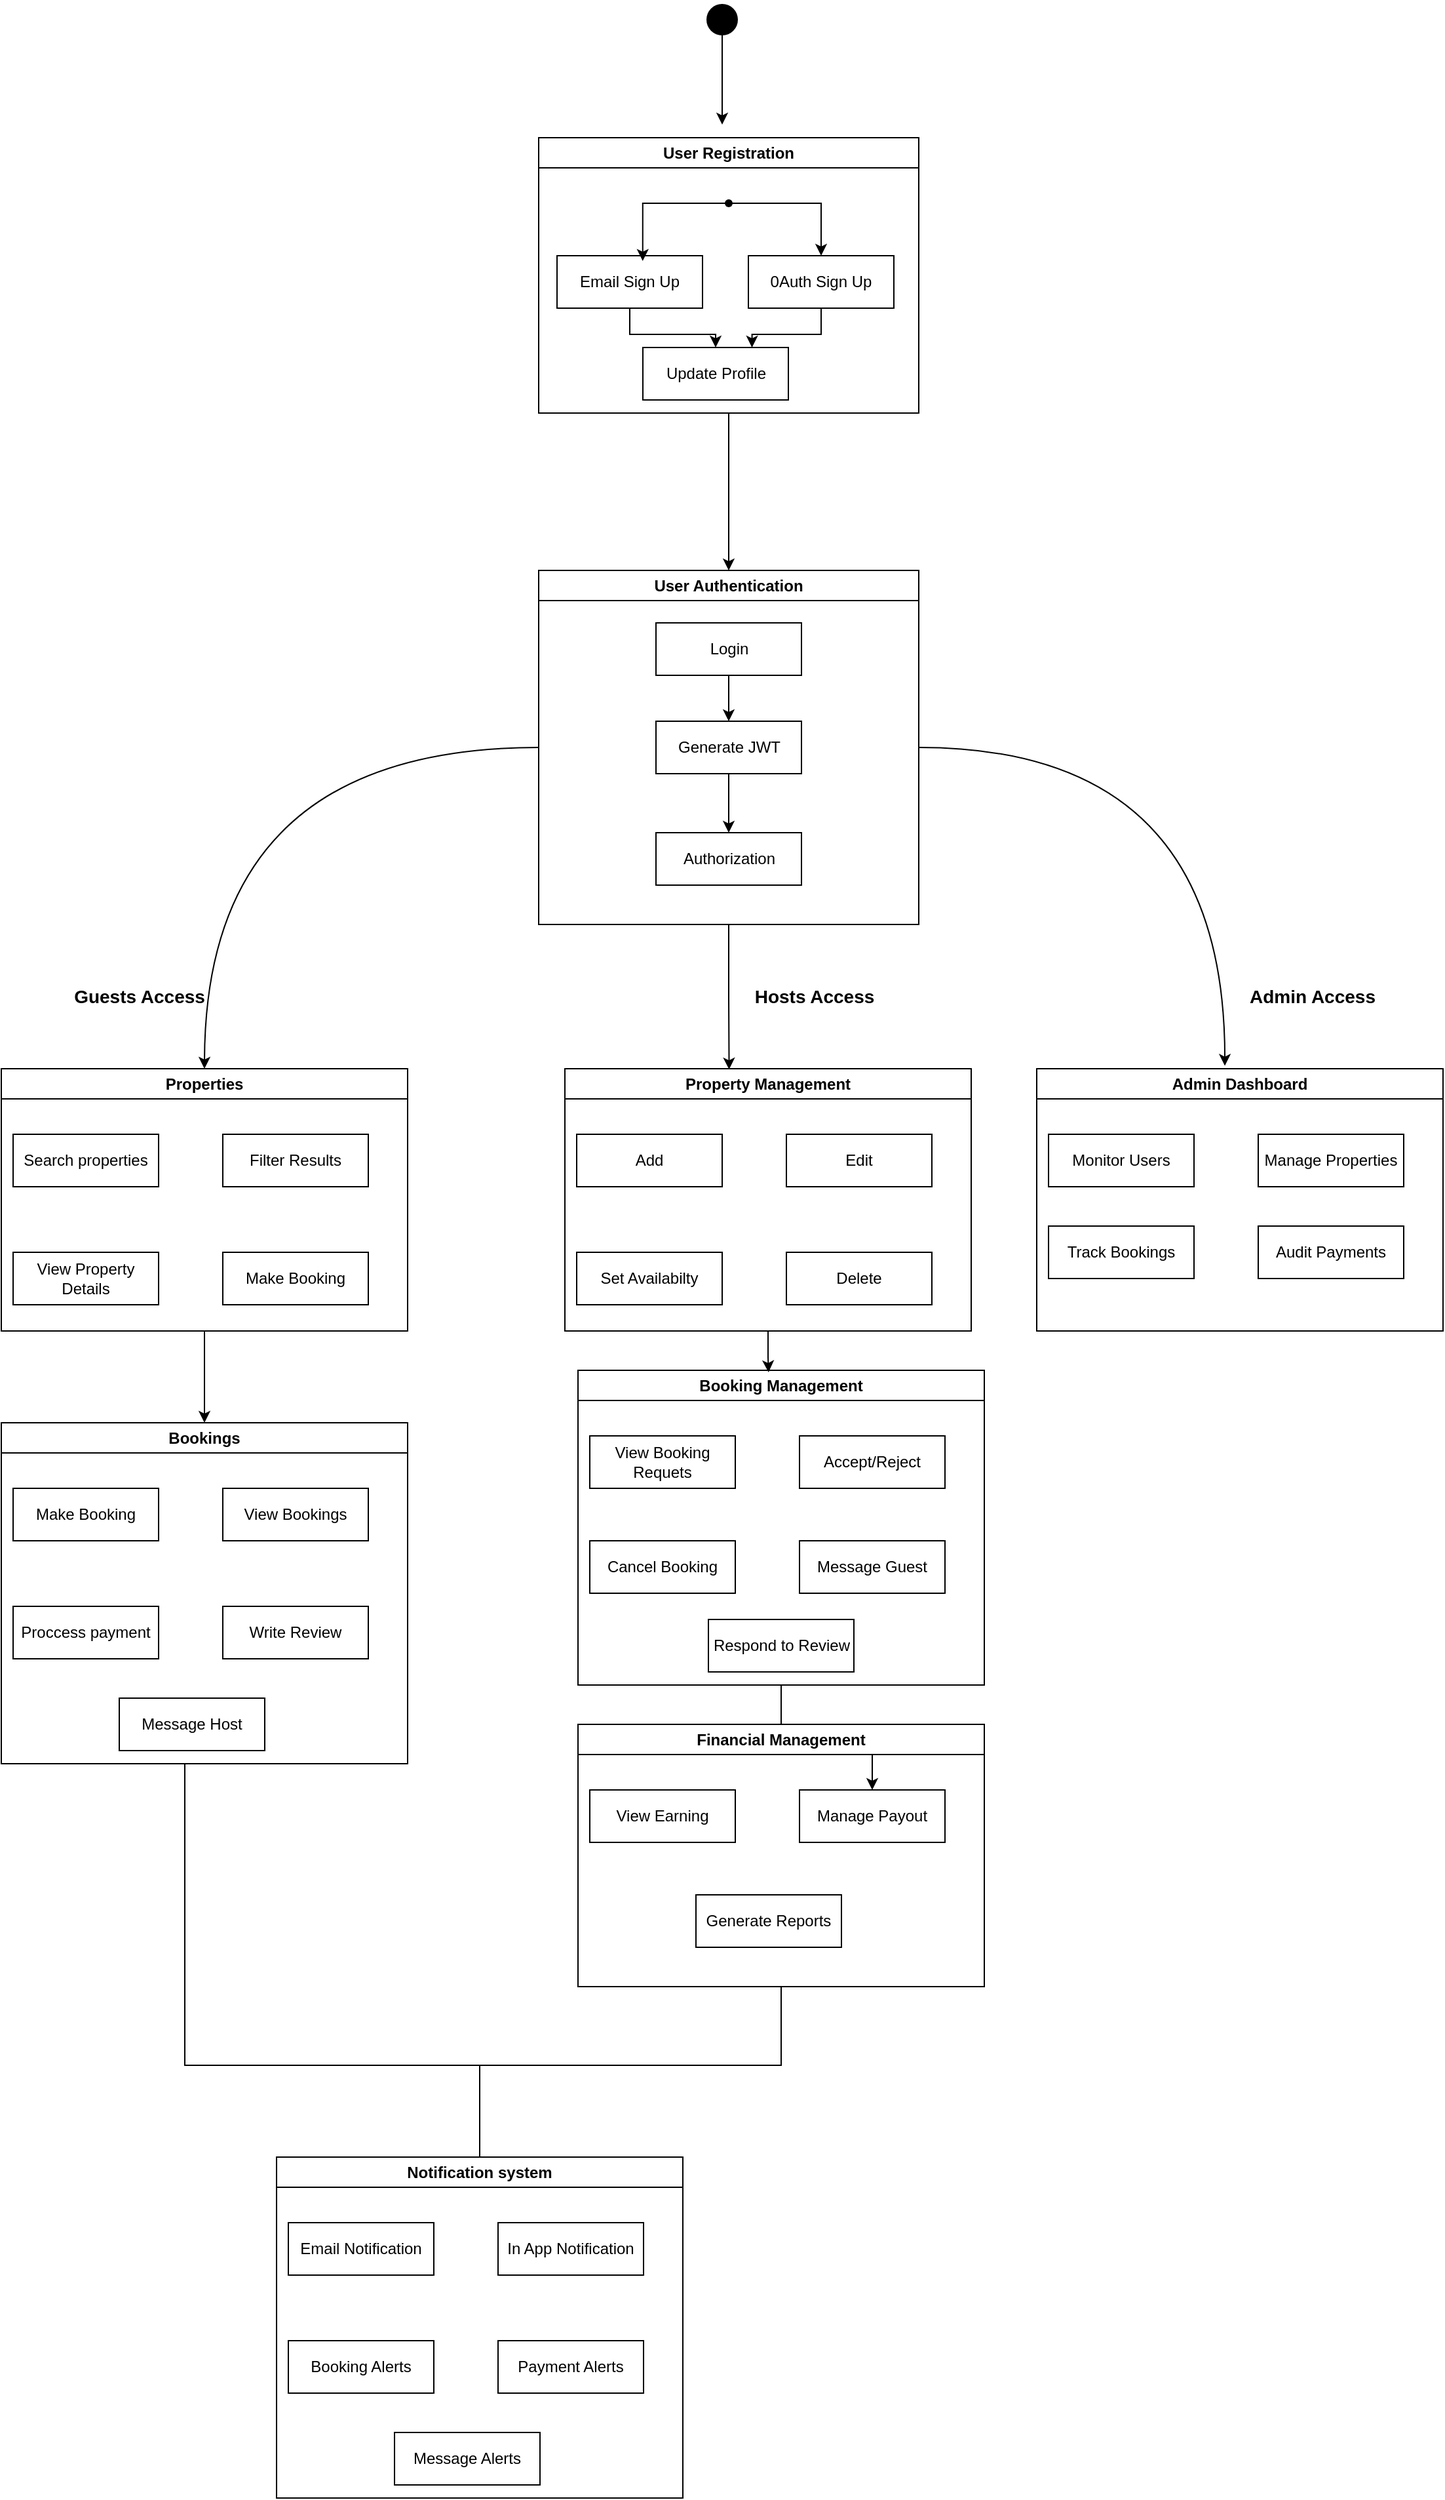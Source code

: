 <mxfile version="24.7.17" pages="4">
  <diagram id="lnK3MpBgcn9hfhK0PMtI" name="Core Functionalities">
    <mxGraphModel dx="1874" dy="510" grid="1" gridSize="10" guides="1" tooltips="1" connect="1" arrows="1" fold="1" page="1" pageScale="1" pageWidth="850" pageHeight="1100" math="0" shadow="0">
      <root>
        <mxCell id="0" />
        <mxCell id="1" parent="0" />
        <mxCell id="uCij3S79_k4XbMgMUM0Y-64" style="edgeStyle=orthogonalEdgeStyle;rounded=0;orthogonalLoop=1;jettySize=auto;html=1;" parent="1" source="sL25KNOdhHirnDT-vzjF-2" edge="1">
          <mxGeometry relative="1" as="geometry">
            <mxPoint x="200.0" y="120" as="targetPoint" />
          </mxGeometry>
        </mxCell>
        <mxCell id="sL25KNOdhHirnDT-vzjF-2" value="" style="shape=waypoint;sketch=0;size=6;pointerEvents=1;points=[];fillColor=none;resizable=0;rotatable=0;perimeter=centerPerimeter;snapToPoint=1;strokeWidth=10;" parent="1" vertex="1">
          <mxGeometry x="190" y="30" width="20" height="20" as="geometry" />
        </mxCell>
        <mxCell id="sL25KNOdhHirnDT-vzjF-4" value="&lt;font style=&quot;font-size: 14px;&quot;&gt;&lt;b&gt;Admin Access&lt;/b&gt;&lt;/font&gt;" style="text;html=1;align=center;verticalAlign=middle;resizable=0;points=[];autosize=1;strokeColor=none;fillColor=none;" parent="1" vertex="1">
          <mxGeometry x="590" y="770" width="120" height="30" as="geometry" />
        </mxCell>
        <mxCell id="uCij3S79_k4XbMgMUM0Y-4" value="Admin Dashboard" style="swimlane;whiteSpace=wrap;html=1;" parent="1" vertex="1">
          <mxGeometry x="440" y="840" width="310" height="200" as="geometry" />
        </mxCell>
        <mxCell id="uCij3S79_k4XbMgMUM0Y-7" value="Monitor Users" style="whiteSpace=wrap;html=1;" parent="uCij3S79_k4XbMgMUM0Y-4" vertex="1">
          <mxGeometry x="9" y="50" width="111" height="40" as="geometry" />
        </mxCell>
        <mxCell id="uCij3S79_k4XbMgMUM0Y-8" value="Manage Properties" style="whiteSpace=wrap;html=1;" parent="uCij3S79_k4XbMgMUM0Y-4" vertex="1">
          <mxGeometry x="169" y="50" width="111" height="40" as="geometry" />
        </mxCell>
        <mxCell id="uCij3S79_k4XbMgMUM0Y-9" value="Track Bookings" style="whiteSpace=wrap;html=1;" parent="uCij3S79_k4XbMgMUM0Y-4" vertex="1">
          <mxGeometry x="9" y="120" width="111" height="40" as="geometry" />
        </mxCell>
        <mxCell id="uCij3S79_k4XbMgMUM0Y-10" value="Audit Payments" style="whiteSpace=wrap;html=1;" parent="uCij3S79_k4XbMgMUM0Y-4" vertex="1">
          <mxGeometry x="169" y="120" width="111" height="40" as="geometry" />
        </mxCell>
        <mxCell id="uCij3S79_k4XbMgMUM0Y-49" style="edgeStyle=orthogonalEdgeStyle;rounded=0;orthogonalLoop=1;jettySize=auto;html=1;entryX=0.5;entryY=0;entryDx=0;entryDy=0;" parent="1" source="uCij3S79_k4XbMgMUM0Y-11" target="uCij3S79_k4XbMgMUM0Y-35" edge="1">
          <mxGeometry relative="1" as="geometry" />
        </mxCell>
        <mxCell id="uCij3S79_k4XbMgMUM0Y-11" value="User Registration" style="swimlane;whiteSpace=wrap;html=1;" parent="1" vertex="1">
          <mxGeometry x="60" y="130" width="290" height="210" as="geometry" />
        </mxCell>
        <mxCell id="uCij3S79_k4XbMgMUM0Y-25" style="edgeStyle=orthogonalEdgeStyle;rounded=0;orthogonalLoop=1;jettySize=auto;html=1;entryX=0.5;entryY=0;entryDx=0;entryDy=0;" parent="uCij3S79_k4XbMgMUM0Y-11" source="uCij3S79_k4XbMgMUM0Y-12" target="uCij3S79_k4XbMgMUM0Y-15" edge="1">
          <mxGeometry relative="1" as="geometry" />
        </mxCell>
        <mxCell id="uCij3S79_k4XbMgMUM0Y-12" value="" style="shape=waypoint;sketch=0;size=6;pointerEvents=1;points=[];fillColor=none;resizable=0;rotatable=0;perimeter=centerPerimeter;snapToPoint=1;" parent="uCij3S79_k4XbMgMUM0Y-11" vertex="1">
          <mxGeometry x="135" y="40" width="20" height="20" as="geometry" />
        </mxCell>
        <mxCell id="uCij3S79_k4XbMgMUM0Y-28" style="edgeStyle=orthogonalEdgeStyle;rounded=0;orthogonalLoop=1;jettySize=auto;html=1;" parent="uCij3S79_k4XbMgMUM0Y-11" source="uCij3S79_k4XbMgMUM0Y-14" target="uCij3S79_k4XbMgMUM0Y-16" edge="1">
          <mxGeometry relative="1" as="geometry" />
        </mxCell>
        <mxCell id="uCij3S79_k4XbMgMUM0Y-14" value="Email Sign Up" style="whiteSpace=wrap;html=1;" parent="uCij3S79_k4XbMgMUM0Y-11" vertex="1">
          <mxGeometry x="14" y="90" width="111" height="40" as="geometry" />
        </mxCell>
        <mxCell id="uCij3S79_k4XbMgMUM0Y-29" style="edgeStyle=orthogonalEdgeStyle;rounded=0;orthogonalLoop=1;jettySize=auto;html=1;entryX=0.75;entryY=0;entryDx=0;entryDy=0;" parent="uCij3S79_k4XbMgMUM0Y-11" source="uCij3S79_k4XbMgMUM0Y-15" target="uCij3S79_k4XbMgMUM0Y-16" edge="1">
          <mxGeometry relative="1" as="geometry" />
        </mxCell>
        <mxCell id="uCij3S79_k4XbMgMUM0Y-15" value="0Auth Sign Up" style="whiteSpace=wrap;html=1;" parent="uCij3S79_k4XbMgMUM0Y-11" vertex="1">
          <mxGeometry x="160" y="90" width="111" height="40" as="geometry" />
        </mxCell>
        <mxCell id="uCij3S79_k4XbMgMUM0Y-16" value="Update Profile" style="whiteSpace=wrap;html=1;" parent="uCij3S79_k4XbMgMUM0Y-11" vertex="1">
          <mxGeometry x="79.5" y="160" width="111" height="40" as="geometry" />
        </mxCell>
        <mxCell id="uCij3S79_k4XbMgMUM0Y-24" style="edgeStyle=orthogonalEdgeStyle;rounded=0;orthogonalLoop=1;jettySize=auto;html=1;entryX=0.589;entryY=0.1;entryDx=0;entryDy=0;entryPerimeter=0;" parent="uCij3S79_k4XbMgMUM0Y-11" source="uCij3S79_k4XbMgMUM0Y-12" target="uCij3S79_k4XbMgMUM0Y-14" edge="1">
          <mxGeometry relative="1" as="geometry" />
        </mxCell>
        <mxCell id="uCij3S79_k4XbMgMUM0Y-34" value="&lt;span style=&quot;font-size: 14px;&quot;&gt;&lt;b&gt;Guests Access&lt;/b&gt;&lt;/span&gt;" style="text;html=1;align=center;verticalAlign=middle;resizable=0;points=[];autosize=1;strokeColor=none;fillColor=none;" parent="1" vertex="1">
          <mxGeometry x="-305" y="770" width="120" height="30" as="geometry" />
        </mxCell>
        <mxCell id="uCij3S79_k4XbMgMUM0Y-66" style="edgeStyle=orthogonalEdgeStyle;rounded=0;orthogonalLoop=1;jettySize=auto;html=1;curved=1;" parent="1" source="uCij3S79_k4XbMgMUM0Y-35" edge="1">
          <mxGeometry relative="1" as="geometry">
            <mxPoint x="-195.0" y="840" as="targetPoint" />
          </mxGeometry>
        </mxCell>
        <mxCell id="uCij3S79_k4XbMgMUM0Y-35" value="User Authentication" style="swimlane;whiteSpace=wrap;html=1;" parent="1" vertex="1">
          <mxGeometry x="60" y="460" width="290" height="270" as="geometry" />
        </mxCell>
        <mxCell id="uCij3S79_k4XbMgMUM0Y-45" value="" style="edgeStyle=orthogonalEdgeStyle;rounded=0;orthogonalLoop=1;jettySize=auto;html=1;" parent="uCij3S79_k4XbMgMUM0Y-35" source="uCij3S79_k4XbMgMUM0Y-39" target="uCij3S79_k4XbMgMUM0Y-41" edge="1">
          <mxGeometry relative="1" as="geometry" />
        </mxCell>
        <mxCell id="uCij3S79_k4XbMgMUM0Y-39" value="Login" style="whiteSpace=wrap;html=1;" parent="uCij3S79_k4XbMgMUM0Y-35" vertex="1">
          <mxGeometry x="89.5" y="40" width="111" height="40" as="geometry" />
        </mxCell>
        <mxCell id="uCij3S79_k4XbMgMUM0Y-46" value="" style="edgeStyle=orthogonalEdgeStyle;rounded=0;orthogonalLoop=1;jettySize=auto;html=1;" parent="uCij3S79_k4XbMgMUM0Y-35" source="uCij3S79_k4XbMgMUM0Y-41" target="uCij3S79_k4XbMgMUM0Y-42" edge="1">
          <mxGeometry relative="1" as="geometry" />
        </mxCell>
        <mxCell id="uCij3S79_k4XbMgMUM0Y-41" value="Generate JWT" style="whiteSpace=wrap;html=1;" parent="uCij3S79_k4XbMgMUM0Y-35" vertex="1">
          <mxGeometry x="89.5" y="115" width="111" height="40" as="geometry" />
        </mxCell>
        <mxCell id="uCij3S79_k4XbMgMUM0Y-42" value="Authorization" style="whiteSpace=wrap;html=1;" parent="uCij3S79_k4XbMgMUM0Y-35" vertex="1">
          <mxGeometry x="89.5" y="200" width="111" height="40" as="geometry" />
        </mxCell>
        <mxCell id="uCij3S79_k4XbMgMUM0Y-65" style="edgeStyle=orthogonalEdgeStyle;rounded=0;orthogonalLoop=1;jettySize=auto;html=1;entryX=0.463;entryY=-0.011;entryDx=0;entryDy=0;entryPerimeter=0;curved=1;" parent="1" source="uCij3S79_k4XbMgMUM0Y-35" target="uCij3S79_k4XbMgMUM0Y-4" edge="1">
          <mxGeometry relative="1" as="geometry" />
        </mxCell>
        <mxCell id="uCij3S79_k4XbMgMUM0Y-67" style="edgeStyle=orthogonalEdgeStyle;rounded=0;orthogonalLoop=1;jettySize=auto;html=1;entryX=0.432;entryY=0.002;entryDx=0;entryDy=0;entryPerimeter=0;" parent="1" source="uCij3S79_k4XbMgMUM0Y-35" edge="1">
          <mxGeometry relative="1" as="geometry">
            <mxPoint x="205.28" y="840.54" as="targetPoint" />
          </mxGeometry>
        </mxCell>
        <mxCell id="uCij3S79_k4XbMgMUM0Y-68" value="&lt;span style=&quot;font-size: 14px;&quot;&gt;&lt;b&gt;Hosts Access&lt;/b&gt;&lt;/span&gt;" style="text;html=1;align=center;verticalAlign=middle;resizable=0;points=[];autosize=1;strokeColor=none;fillColor=none;" parent="1" vertex="1">
          <mxGeometry x="215" y="770" width="110" height="30" as="geometry" />
        </mxCell>
        <mxCell id="uCij3S79_k4XbMgMUM0Y-69" value="Property Management" style="swimlane;whiteSpace=wrap;html=1;" parent="1" vertex="1">
          <mxGeometry x="80" y="840" width="310" height="200" as="geometry" />
        </mxCell>
        <mxCell id="uCij3S79_k4XbMgMUM0Y-70" value="Add" style="whiteSpace=wrap;html=1;" parent="uCij3S79_k4XbMgMUM0Y-69" vertex="1">
          <mxGeometry x="9" y="50" width="111" height="40" as="geometry" />
        </mxCell>
        <mxCell id="uCij3S79_k4XbMgMUM0Y-71" value="Edit" style="whiteSpace=wrap;html=1;" parent="uCij3S79_k4XbMgMUM0Y-69" vertex="1">
          <mxGeometry x="169" y="50" width="111" height="40" as="geometry" />
        </mxCell>
        <mxCell id="uCij3S79_k4XbMgMUM0Y-78" value="Delete" style="whiteSpace=wrap;html=1;" parent="uCij3S79_k4XbMgMUM0Y-69" vertex="1">
          <mxGeometry x="169" y="140" width="111" height="40" as="geometry" />
        </mxCell>
        <mxCell id="uCij3S79_k4XbMgMUM0Y-85" value="Set Availabilty" style="whiteSpace=wrap;html=1;" parent="uCij3S79_k4XbMgMUM0Y-69" vertex="1">
          <mxGeometry x="9" y="140" width="111" height="40" as="geometry" />
        </mxCell>
        <mxCell id="uCij3S79_k4XbMgMUM0Y-120" style="edgeStyle=orthogonalEdgeStyle;rounded=0;orthogonalLoop=1;jettySize=auto;html=1;entryX=0.5;entryY=0;entryDx=0;entryDy=0;" parent="1" source="uCij3S79_k4XbMgMUM0Y-74" target="uCij3S79_k4XbMgMUM0Y-113" edge="1">
          <mxGeometry relative="1" as="geometry" />
        </mxCell>
        <mxCell id="uCij3S79_k4XbMgMUM0Y-74" value="Properties" style="swimlane;whiteSpace=wrap;html=1;" parent="1" vertex="1">
          <mxGeometry x="-350" y="840" width="310" height="200" as="geometry" />
        </mxCell>
        <mxCell id="uCij3S79_k4XbMgMUM0Y-75" value="Search properties" style="whiteSpace=wrap;html=1;" parent="uCij3S79_k4XbMgMUM0Y-74" vertex="1">
          <mxGeometry x="9" y="50" width="111" height="40" as="geometry" />
        </mxCell>
        <mxCell id="uCij3S79_k4XbMgMUM0Y-76" value="Filter Results" style="whiteSpace=wrap;html=1;" parent="uCij3S79_k4XbMgMUM0Y-74" vertex="1">
          <mxGeometry x="169" y="50" width="111" height="40" as="geometry" />
        </mxCell>
        <mxCell id="uCij3S79_k4XbMgMUM0Y-104" value="View Property Details" style="whiteSpace=wrap;html=1;" parent="uCij3S79_k4XbMgMUM0Y-74" vertex="1">
          <mxGeometry x="9" y="140" width="111" height="40" as="geometry" />
        </mxCell>
        <mxCell id="uCij3S79_k4XbMgMUM0Y-105" value="Make Booking" style="whiteSpace=wrap;html=1;" parent="uCij3S79_k4XbMgMUM0Y-74" vertex="1">
          <mxGeometry x="169" y="140" width="111" height="40" as="geometry" />
        </mxCell>
        <mxCell id="uCij3S79_k4XbMgMUM0Y-121" value="" style="edgeStyle=orthogonalEdgeStyle;rounded=0;orthogonalLoop=1;jettySize=auto;html=1;" parent="1" source="uCij3S79_k4XbMgMUM0Y-80" target="uCij3S79_k4XbMgMUM0Y-96" edge="1">
          <mxGeometry relative="1" as="geometry" />
        </mxCell>
        <mxCell id="uCij3S79_k4XbMgMUM0Y-80" value="Booking Management" style="swimlane;whiteSpace=wrap;html=1;" parent="1" vertex="1">
          <mxGeometry x="90" y="1070" width="310" height="240" as="geometry" />
        </mxCell>
        <mxCell id="uCij3S79_k4XbMgMUM0Y-81" value="View Booking Requets" style="whiteSpace=wrap;html=1;" parent="uCij3S79_k4XbMgMUM0Y-80" vertex="1">
          <mxGeometry x="9" y="50" width="111" height="40" as="geometry" />
        </mxCell>
        <mxCell id="uCij3S79_k4XbMgMUM0Y-82" value="Accept/Reject" style="whiteSpace=wrap;html=1;" parent="uCij3S79_k4XbMgMUM0Y-80" vertex="1">
          <mxGeometry x="169" y="50" width="111" height="40" as="geometry" />
        </mxCell>
        <mxCell id="uCij3S79_k4XbMgMUM0Y-83" value="Cancel Booking" style="whiteSpace=wrap;html=1;" parent="uCij3S79_k4XbMgMUM0Y-80" vertex="1">
          <mxGeometry x="9" y="130" width="111" height="40" as="geometry" />
        </mxCell>
        <mxCell id="uCij3S79_k4XbMgMUM0Y-84" value="Message Guest" style="whiteSpace=wrap;html=1;" parent="uCij3S79_k4XbMgMUM0Y-80" vertex="1">
          <mxGeometry x="169" y="130" width="111" height="40" as="geometry" />
        </mxCell>
        <mxCell id="uCij3S79_k4XbMgMUM0Y-86" value="Respond to Review" style="whiteSpace=wrap;html=1;" parent="uCij3S79_k4XbMgMUM0Y-80" vertex="1">
          <mxGeometry x="99.5" y="190" width="111" height="40" as="geometry" />
        </mxCell>
        <mxCell id="uCij3S79_k4XbMgMUM0Y-87" style="edgeStyle=orthogonalEdgeStyle;rounded=0;orthogonalLoop=1;jettySize=auto;html=1;entryX=0.469;entryY=0.006;entryDx=0;entryDy=0;entryPerimeter=0;" parent="1" source="uCij3S79_k4XbMgMUM0Y-69" target="uCij3S79_k4XbMgMUM0Y-80" edge="1">
          <mxGeometry relative="1" as="geometry" />
        </mxCell>
        <mxCell id="uCij3S79_k4XbMgMUM0Y-94" value="Financial Management" style="swimlane;whiteSpace=wrap;html=1;" parent="1" vertex="1">
          <mxGeometry x="90" y="1340" width="310" height="200" as="geometry" />
        </mxCell>
        <mxCell id="uCij3S79_k4XbMgMUM0Y-95" value="View Earning" style="whiteSpace=wrap;html=1;" parent="uCij3S79_k4XbMgMUM0Y-94" vertex="1">
          <mxGeometry x="9" y="50" width="111" height="40" as="geometry" />
        </mxCell>
        <mxCell id="uCij3S79_k4XbMgMUM0Y-96" value="Manage Payout" style="whiteSpace=wrap;html=1;" parent="uCij3S79_k4XbMgMUM0Y-94" vertex="1">
          <mxGeometry x="169" y="50" width="111" height="40" as="geometry" />
        </mxCell>
        <mxCell id="uCij3S79_k4XbMgMUM0Y-98" value="Generate Reports" style="whiteSpace=wrap;html=1;" parent="uCij3S79_k4XbMgMUM0Y-94" vertex="1">
          <mxGeometry x="90" y="130" width="111" height="40" as="geometry" />
        </mxCell>
        <mxCell id="uCij3S79_k4XbMgMUM0Y-128" style="edgeStyle=orthogonalEdgeStyle;rounded=0;orthogonalLoop=1;jettySize=auto;html=1;entryX=0.5;entryY=1;entryDx=0;entryDy=0;endArrow=none;endFill=0;" parent="1" target="uCij3S79_k4XbMgMUM0Y-94" edge="1">
          <mxGeometry relative="1" as="geometry">
            <mxPoint x="-210" y="1370" as="sourcePoint" />
            <Array as="points">
              <mxPoint x="-210" y="1600" />
              <mxPoint x="245" y="1600" />
            </Array>
          </mxGeometry>
        </mxCell>
        <mxCell id="uCij3S79_k4XbMgMUM0Y-113" value="Bookings" style="swimlane;whiteSpace=wrap;html=1;" parent="1" vertex="1">
          <mxGeometry x="-350" y="1110" width="310" height="260" as="geometry" />
        </mxCell>
        <mxCell id="uCij3S79_k4XbMgMUM0Y-114" value="Make Booking" style="whiteSpace=wrap;html=1;" parent="uCij3S79_k4XbMgMUM0Y-113" vertex="1">
          <mxGeometry x="9" y="50" width="111" height="40" as="geometry" />
        </mxCell>
        <mxCell id="uCij3S79_k4XbMgMUM0Y-115" value="View Bookings" style="whiteSpace=wrap;html=1;" parent="uCij3S79_k4XbMgMUM0Y-113" vertex="1">
          <mxGeometry x="169" y="50" width="111" height="40" as="geometry" />
        </mxCell>
        <mxCell id="uCij3S79_k4XbMgMUM0Y-116" value="Write Review" style="whiteSpace=wrap;html=1;" parent="uCij3S79_k4XbMgMUM0Y-113" vertex="1">
          <mxGeometry x="169" y="140" width="111" height="40" as="geometry" />
        </mxCell>
        <mxCell id="uCij3S79_k4XbMgMUM0Y-117" value="Proccess payment" style="whiteSpace=wrap;html=1;" parent="uCij3S79_k4XbMgMUM0Y-113" vertex="1">
          <mxGeometry x="9" y="140" width="111" height="40" as="geometry" />
        </mxCell>
        <mxCell id="uCij3S79_k4XbMgMUM0Y-119" value="Message Host" style="whiteSpace=wrap;html=1;" parent="uCij3S79_k4XbMgMUM0Y-113" vertex="1">
          <mxGeometry x="90" y="210" width="111" height="40" as="geometry" />
        </mxCell>
        <mxCell id="uCij3S79_k4XbMgMUM0Y-130" style="edgeStyle=orthogonalEdgeStyle;rounded=0;orthogonalLoop=1;jettySize=auto;html=1;endArrow=none;endFill=0;" parent="1" source="uCij3S79_k4XbMgMUM0Y-122" edge="1">
          <mxGeometry relative="1" as="geometry">
            <mxPoint x="15" y="1600" as="targetPoint" />
          </mxGeometry>
        </mxCell>
        <mxCell id="uCij3S79_k4XbMgMUM0Y-122" value="Notification system" style="swimlane;whiteSpace=wrap;html=1;" parent="1" vertex="1">
          <mxGeometry x="-140" y="1670" width="310" height="260" as="geometry" />
        </mxCell>
        <mxCell id="uCij3S79_k4XbMgMUM0Y-123" value="Email Notification" style="whiteSpace=wrap;html=1;" parent="uCij3S79_k4XbMgMUM0Y-122" vertex="1">
          <mxGeometry x="9" y="50" width="111" height="40" as="geometry" />
        </mxCell>
        <mxCell id="uCij3S79_k4XbMgMUM0Y-124" value="In App Notification" style="whiteSpace=wrap;html=1;" parent="uCij3S79_k4XbMgMUM0Y-122" vertex="1">
          <mxGeometry x="169" y="50" width="111" height="40" as="geometry" />
        </mxCell>
        <mxCell id="uCij3S79_k4XbMgMUM0Y-125" value="Payment Alerts" style="whiteSpace=wrap;html=1;" parent="uCij3S79_k4XbMgMUM0Y-122" vertex="1">
          <mxGeometry x="169" y="140" width="111" height="40" as="geometry" />
        </mxCell>
        <mxCell id="uCij3S79_k4XbMgMUM0Y-126" value="Booking Alerts" style="whiteSpace=wrap;html=1;" parent="uCij3S79_k4XbMgMUM0Y-122" vertex="1">
          <mxGeometry x="9" y="140" width="111" height="40" as="geometry" />
        </mxCell>
        <mxCell id="uCij3S79_k4XbMgMUM0Y-127" value="Message Alerts" style="whiteSpace=wrap;html=1;" parent="uCij3S79_k4XbMgMUM0Y-122" vertex="1">
          <mxGeometry x="90" y="210" width="111" height="40" as="geometry" />
        </mxCell>
      </root>
    </mxGraphModel>
  </diagram>
  <diagram id="C5RBs43oDa-KdzZeNtuy" name="Schematic DB">
    <mxGraphModel dx="1851" dy="510" grid="1" gridSize="10" guides="1" tooltips="1" connect="1" arrows="1" fold="1" page="1" pageScale="1" pageWidth="827" pageHeight="1169" math="0" shadow="0">
      <root>
        <mxCell id="WIyWlLk6GJQsqaUBKTNV-0" />
        <mxCell id="WIyWlLk6GJQsqaUBKTNV-1" parent="WIyWlLk6GJQsqaUBKTNV-0" />
        <mxCell id="zkfFHV4jXpPFQw0GAbJ--0" value="User" style="swimlane;fontStyle=2;align=center;verticalAlign=top;childLayout=stackLayout;horizontal=1;startSize=26;horizontalStack=0;resizeParent=1;resizeLast=0;collapsible=1;marginBottom=0;rounded=0;shadow=0;strokeWidth=1;" parent="WIyWlLk6GJQsqaUBKTNV-1" vertex="1">
          <mxGeometry x="220" y="120" width="160" height="346" as="geometry">
            <mxRectangle x="230" y="140" width="160" height="26" as="alternateBounds" />
          </mxGeometry>
        </mxCell>
        <mxCell id="Y9uRc_RnL6EuVBRGefKi-4" value="id" style="text;align=left;verticalAlign=top;spacingLeft=4;spacingRight=4;overflow=hidden;rotatable=0;points=[[0,0.5],[1,0.5]];portConstraint=eastwest;rounded=0;shadow=0;html=0;" parent="zkfFHV4jXpPFQw0GAbJ--0" vertex="1">
          <mxGeometry y="26" width="160" height="26" as="geometry" />
        </mxCell>
        <mxCell id="zkfFHV4jXpPFQw0GAbJ--1" value="name" style="text;align=left;verticalAlign=top;spacingLeft=4;spacingRight=4;overflow=hidden;rotatable=0;points=[[0,0.5],[1,0.5]];portConstraint=eastwest;" parent="zkfFHV4jXpPFQw0GAbJ--0" vertex="1">
          <mxGeometry y="52" width="160" height="26" as="geometry" />
        </mxCell>
        <mxCell id="zkfFHV4jXpPFQw0GAbJ--2" value="username" style="text;align=left;verticalAlign=top;spacingLeft=4;spacingRight=4;overflow=hidden;rotatable=0;points=[[0,0.5],[1,0.5]];portConstraint=eastwest;rounded=0;shadow=0;html=0;" parent="zkfFHV4jXpPFQw0GAbJ--0" vertex="1">
          <mxGeometry y="78" width="160" height="26" as="geometry" />
        </mxCell>
        <mxCell id="zkfFHV4jXpPFQw0GAbJ--3" value="email&#xa;" style="text;align=left;verticalAlign=top;spacingLeft=4;spacingRight=4;overflow=hidden;rotatable=0;points=[[0,0.5],[1,0.5]];portConstraint=eastwest;rounded=0;shadow=0;html=0;" parent="zkfFHV4jXpPFQw0GAbJ--0" vertex="1">
          <mxGeometry y="104" width="160" height="26" as="geometry" />
        </mxCell>
        <mxCell id="Y9uRc_RnL6EuVBRGefKi-0" value="password&#xa;" style="text;align=left;verticalAlign=top;spacingLeft=4;spacingRight=4;overflow=hidden;rotatable=0;points=[[0,0.5],[1,0.5]];portConstraint=eastwest;rounded=0;shadow=0;html=0;" parent="zkfFHV4jXpPFQw0GAbJ--0" vertex="1">
          <mxGeometry y="130" width="160" height="26" as="geometry" />
        </mxCell>
        <mxCell id="Y9uRc_RnL6EuVBRGefKi-1" value="role(admin, guest, hosts)" style="text;align=left;verticalAlign=top;spacingLeft=4;spacingRight=4;overflow=hidden;rotatable=0;points=[[0,0.5],[1,0.5]];portConstraint=eastwest;rounded=0;shadow=0;html=0;" parent="zkfFHV4jXpPFQw0GAbJ--0" vertex="1">
          <mxGeometry y="156" width="160" height="26" as="geometry" />
        </mxCell>
        <mxCell id="zkfFHV4jXpPFQw0GAbJ--4" value="" style="line;html=1;strokeWidth=1;align=left;verticalAlign=middle;spacingTop=-1;spacingLeft=3;spacingRight=3;rotatable=0;labelPosition=right;points=[];portConstraint=eastwest;" parent="zkfFHV4jXpPFQw0GAbJ--0" vertex="1">
          <mxGeometry y="182" width="160" height="8" as="geometry" />
        </mxCell>
        <mxCell id="zkfFHV4jXpPFQw0GAbJ--5" value="sign up (email, 0Auth)" style="text;align=left;verticalAlign=top;spacingLeft=4;spacingRight=4;overflow=hidden;rotatable=0;points=[[0,0.5],[1,0.5]];portConstraint=eastwest;" parent="zkfFHV4jXpPFQw0GAbJ--0" vertex="1">
          <mxGeometry y="190" width="160" height="26" as="geometry" />
        </mxCell>
        <mxCell id="Y9uRc_RnL6EuVBRGefKi-9" value="verify mail" style="text;align=left;verticalAlign=top;spacingLeft=4;spacingRight=4;overflow=hidden;rotatable=0;points=[[0,0.5],[1,0.5]];portConstraint=eastwest;rounded=0;shadow=0;html=0;" parent="zkfFHV4jXpPFQw0GAbJ--0" vertex="1">
          <mxGeometry y="216" width="160" height="26" as="geometry" />
        </mxCell>
        <mxCell id="Y9uRc_RnL6EuVBRGefKi-3" value="log in" style="text;align=left;verticalAlign=top;spacingLeft=4;spacingRight=4;overflow=hidden;rotatable=0;points=[[0,0.5],[1,0.5]];portConstraint=eastwest;rounded=0;shadow=0;html=0;" parent="zkfFHV4jXpPFQw0GAbJ--0" vertex="1">
          <mxGeometry y="242" width="160" height="26" as="geometry" />
        </mxCell>
        <mxCell id="Y9uRc_RnL6EuVBRGefKi-7" value="change password" style="text;align=left;verticalAlign=top;spacingLeft=4;spacingRight=4;overflow=hidden;rotatable=0;points=[[0,0.5],[1,0.5]];portConstraint=eastwest;rounded=0;shadow=0;html=0;" parent="zkfFHV4jXpPFQw0GAbJ--0" vertex="1">
          <mxGeometry y="268" width="160" height="26" as="geometry" />
        </mxCell>
        <mxCell id="Y9uRc_RnL6EuVBRGefKi-10" value="delete account" style="text;align=left;verticalAlign=top;spacingLeft=4;spacingRight=4;overflow=hidden;rotatable=0;points=[[0,0.5],[1,0.5]];portConstraint=eastwest;rounded=0;shadow=0;html=0;" parent="zkfFHV4jXpPFQw0GAbJ--0" vertex="1">
          <mxGeometry y="294" width="160" height="26" as="geometry" />
        </mxCell>
        <mxCell id="Y9uRc_RnL6EuVBRGefKi-8" value="forget password" style="text;align=left;verticalAlign=top;spacingLeft=4;spacingRight=4;overflow=hidden;rotatable=0;points=[[0,0.5],[1,0.5]];portConstraint=eastwest;rounded=0;shadow=0;html=0;" parent="zkfFHV4jXpPFQw0GAbJ--0" vertex="1">
          <mxGeometry y="320" width="160" height="26" as="geometry" />
        </mxCell>
        <mxCell id="zkfFHV4jXpPFQw0GAbJ--6" value="property" style="swimlane;fontStyle=0;align=center;verticalAlign=top;childLayout=stackLayout;horizontal=1;startSize=26;horizontalStack=0;resizeParent=1;resizeLast=0;collapsible=1;marginBottom=0;rounded=0;shadow=0;strokeWidth=1;" parent="WIyWlLk6GJQsqaUBKTNV-1" vertex="1">
          <mxGeometry x="560" y="120" width="160" height="370" as="geometry">
            <mxRectangle x="130" y="380" width="160" height="26" as="alternateBounds" />
          </mxGeometry>
        </mxCell>
        <mxCell id="zkfFHV4jXpPFQw0GAbJ--7" value="id" style="text;align=left;verticalAlign=top;spacingLeft=4;spacingRight=4;overflow=hidden;rotatable=0;points=[[0,0.5],[1,0.5]];portConstraint=eastwest;" parent="zkfFHV4jXpPFQw0GAbJ--6" vertex="1">
          <mxGeometry y="26" width="160" height="26" as="geometry" />
        </mxCell>
        <mxCell id="Y9uRc_RnL6EuVBRGefKi-16" value="ownerId" style="text;align=left;verticalAlign=top;spacingLeft=4;spacingRight=4;overflow=hidden;rotatable=0;points=[[0,0.5],[1,0.5]];portConstraint=eastwest;" parent="zkfFHV4jXpPFQw0GAbJ--6" vertex="1">
          <mxGeometry y="52" width="160" height="26" as="geometry" />
        </mxCell>
        <mxCell id="Y9uRc_RnL6EuVBRGefKi-11" value="title" style="text;align=left;verticalAlign=top;spacingLeft=4;spacingRight=4;overflow=hidden;rotatable=0;points=[[0,0.5],[1,0.5]];portConstraint=eastwest;" parent="zkfFHV4jXpPFQw0GAbJ--6" vertex="1">
          <mxGeometry y="78" width="160" height="26" as="geometry" />
        </mxCell>
        <mxCell id="Y9uRc_RnL6EuVBRGefKi-12" value="description" style="text;align=left;verticalAlign=top;spacingLeft=4;spacingRight=4;overflow=hidden;rotatable=0;points=[[0,0.5],[1,0.5]];portConstraint=eastwest;" parent="zkfFHV4jXpPFQw0GAbJ--6" vertex="1">
          <mxGeometry y="104" width="160" height="26" as="geometry" />
        </mxCell>
        <mxCell id="Y9uRc_RnL6EuVBRGefKi-13" value="location" style="text;align=left;verticalAlign=top;spacingLeft=4;spacingRight=4;overflow=hidden;rotatable=0;points=[[0,0.5],[1,0.5]];portConstraint=eastwest;" parent="zkfFHV4jXpPFQw0GAbJ--6" vertex="1">
          <mxGeometry y="130" width="160" height="26" as="geometry" />
        </mxCell>
        <mxCell id="Y9uRc_RnL6EuVBRGefKi-14" value="price" style="text;align=left;verticalAlign=top;spacingLeft=4;spacingRight=4;overflow=hidden;rotatable=0;points=[[0,0.5],[1,0.5]];portConstraint=eastwest;" parent="zkfFHV4jXpPFQw0GAbJ--6" vertex="1">
          <mxGeometry y="156" width="160" height="26" as="geometry" />
        </mxCell>
        <mxCell id="Y9uRc_RnL6EuVBRGefKi-15" value="availabilty" style="text;align=left;verticalAlign=top;spacingLeft=4;spacingRight=4;overflow=hidden;rotatable=0;points=[[0,0.5],[1,0.5]];portConstraint=eastwest;" parent="zkfFHV4jXpPFQw0GAbJ--6" vertex="1">
          <mxGeometry y="182" width="160" height="26" as="geometry" />
        </mxCell>
        <mxCell id="Y9uRc_RnL6EuVBRGefKi-17" value="images" style="text;align=left;verticalAlign=top;spacingLeft=4;spacingRight=4;overflow=hidden;rotatable=0;points=[[0,0.5],[1,0.5]];portConstraint=eastwest;" parent="zkfFHV4jXpPFQw0GAbJ--6" vertex="1">
          <mxGeometry y="208" width="160" height="26" as="geometry" />
        </mxCell>
        <mxCell id="Y9uRc_RnL6EuVBRGefKi-18" value="max_guests" style="text;align=left;verticalAlign=top;spacingLeft=4;spacingRight=4;overflow=hidden;rotatable=0;points=[[0,0.5],[1,0.5]];portConstraint=eastwest;" parent="zkfFHV4jXpPFQw0GAbJ--6" vertex="1">
          <mxGeometry y="234" width="160" height="26" as="geometry" />
        </mxCell>
        <mxCell id="zkfFHV4jXpPFQw0GAbJ--9" value="" style="line;html=1;strokeWidth=1;align=left;verticalAlign=middle;spacingTop=-1;spacingLeft=3;spacingRight=3;rotatable=0;labelPosition=right;points=[];portConstraint=eastwest;" parent="zkfFHV4jXpPFQw0GAbJ--6" vertex="1">
          <mxGeometry y="260" width="160" height="8" as="geometry" />
        </mxCell>
        <mxCell id="zkfFHV4jXpPFQw0GAbJ--11" value="CRUD -&gt; hosts" style="text;align=left;verticalAlign=top;spacingLeft=4;spacingRight=4;overflow=hidden;rotatable=0;points=[[0,0.5],[1,0.5]];portConstraint=eastwest;" parent="zkfFHV4jXpPFQw0GAbJ--6" vertex="1">
          <mxGeometry y="268" width="160" height="26" as="geometry" />
        </mxCell>
        <mxCell id="Y9uRc_RnL6EuVBRGefKi-19" value="rentProperty -&gt; guest" style="text;align=left;verticalAlign=top;spacingLeft=4;spacingRight=4;overflow=hidden;rotatable=0;points=[[0,0.5],[1,0.5]];portConstraint=eastwest;" parent="zkfFHV4jXpPFQw0GAbJ--6" vertex="1">
          <mxGeometry y="294" width="160" height="26" as="geometry" />
        </mxCell>
        <mxCell id="Y9uRc_RnL6EuVBRGefKi-129" value="search(location, numGuets,&#xa;        price, amenties)" style="text;align=left;verticalAlign=top;spacingLeft=4;spacingRight=4;overflow=hidden;rotatable=0;points=[[0,0.5],[1,0.5]];portConstraint=eastwest;" parent="zkfFHV4jXpPFQw0GAbJ--6" vertex="1">
          <mxGeometry y="320" width="160" height="40" as="geometry" />
        </mxCell>
        <mxCell id="zkfFHV4jXpPFQw0GAbJ--13" value="Amenity" style="swimlane;fontStyle=0;align=center;verticalAlign=top;childLayout=stackLayout;horizontal=1;startSize=26;horizontalStack=0;resizeParent=1;resizeLast=0;collapsible=1;marginBottom=0;rounded=0;shadow=0;strokeWidth=1;" parent="WIyWlLk6GJQsqaUBKTNV-1" vertex="1">
          <mxGeometry x="900" y="120" width="160" height="100" as="geometry">
            <mxRectangle x="340" y="380" width="170" height="26" as="alternateBounds" />
          </mxGeometry>
        </mxCell>
        <mxCell id="zkfFHV4jXpPFQw0GAbJ--14" value="id" style="text;align=left;verticalAlign=top;spacingLeft=4;spacingRight=4;overflow=hidden;rotatable=0;points=[[0,0.5],[1,0.5]];portConstraint=eastwest;" parent="zkfFHV4jXpPFQw0GAbJ--13" vertex="1">
          <mxGeometry y="26" width="160" height="26" as="geometry" />
        </mxCell>
        <mxCell id="Y9uRc_RnL6EuVBRGefKi-27" value="name" style="text;align=left;verticalAlign=top;spacingLeft=4;spacingRight=4;overflow=hidden;rotatable=0;points=[[0,0.5],[1,0.5]];portConstraint=eastwest;" parent="zkfFHV4jXpPFQw0GAbJ--13" vertex="1">
          <mxGeometry y="52" width="160" height="26" as="geometry" />
        </mxCell>
        <mxCell id="zkfFHV4jXpPFQw0GAbJ--15" value="" style="line;html=1;strokeWidth=1;align=left;verticalAlign=middle;spacingTop=-1;spacingLeft=3;spacingRight=3;rotatable=0;labelPosition=right;points=[];portConstraint=eastwest;" parent="zkfFHV4jXpPFQw0GAbJ--13" vertex="1">
          <mxGeometry y="78" width="160" height="8" as="geometry" />
        </mxCell>
        <mxCell id="zkfFHV4jXpPFQw0GAbJ--17" value="profile" style="swimlane;fontStyle=0;align=center;verticalAlign=top;childLayout=stackLayout;horizontal=1;startSize=26;horizontalStack=0;resizeParent=1;resizeLast=0;collapsible=1;marginBottom=0;rounded=0;shadow=0;strokeWidth=1;" parent="WIyWlLk6GJQsqaUBKTNV-1" vertex="1">
          <mxGeometry x="-10" y="115" width="160" height="140" as="geometry">
            <mxRectangle x="550" y="140" width="160" height="26" as="alternateBounds" />
          </mxGeometry>
        </mxCell>
        <mxCell id="zkfFHV4jXpPFQw0GAbJ--18" value="bio" style="text;align=left;verticalAlign=top;spacingLeft=4;spacingRight=4;overflow=hidden;rotatable=0;points=[[0,0.5],[1,0.5]];portConstraint=eastwest;" parent="zkfFHV4jXpPFQw0GAbJ--17" vertex="1">
          <mxGeometry y="26" width="160" height="26" as="geometry" />
        </mxCell>
        <mxCell id="zkfFHV4jXpPFQw0GAbJ--19" value="image" style="text;align=left;verticalAlign=top;spacingLeft=4;spacingRight=4;overflow=hidden;rotatable=0;points=[[0,0.5],[1,0.5]];portConstraint=eastwest;rounded=0;shadow=0;html=0;" parent="zkfFHV4jXpPFQw0GAbJ--17" vertex="1">
          <mxGeometry y="52" width="160" height="26" as="geometry" />
        </mxCell>
        <mxCell id="zkfFHV4jXpPFQw0GAbJ--20" value="phone" style="text;align=left;verticalAlign=top;spacingLeft=4;spacingRight=4;overflow=hidden;rotatable=0;points=[[0,0.5],[1,0.5]];portConstraint=eastwest;rounded=0;shadow=0;html=0;" parent="zkfFHV4jXpPFQw0GAbJ--17" vertex="1">
          <mxGeometry y="78" width="160" height="26" as="geometry" />
        </mxCell>
        <mxCell id="zkfFHV4jXpPFQw0GAbJ--23" value="" style="line;html=1;strokeWidth=1;align=left;verticalAlign=middle;spacingTop=-1;spacingLeft=3;spacingRight=3;rotatable=0;labelPosition=right;points=[];portConstraint=eastwest;" parent="zkfFHV4jXpPFQw0GAbJ--17" vertex="1">
          <mxGeometry y="104" width="160" height="8" as="geometry" />
        </mxCell>
        <mxCell id="zkfFHV4jXpPFQw0GAbJ--24" value="update profile" style="text;align=left;verticalAlign=top;spacingLeft=4;spacingRight=4;overflow=hidden;rotatable=0;points=[[0,0.5],[1,0.5]];portConstraint=eastwest;" parent="zkfFHV4jXpPFQw0GAbJ--17" vertex="1">
          <mxGeometry y="112" width="160" height="26" as="geometry" />
        </mxCell>
        <mxCell id="zkfFHV4jXpPFQw0GAbJ--26" value="" style="endArrow=open;shadow=0;strokeWidth=1;rounded=0;curved=0;endFill=1;edgeStyle=elbowEdgeStyle;elbow=vertical;" parent="WIyWlLk6GJQsqaUBKTNV-1" source="zkfFHV4jXpPFQw0GAbJ--1" target="zkfFHV4jXpPFQw0GAbJ--17" edge="1">
          <mxGeometry x="0.5" y="41" relative="1" as="geometry">
            <mxPoint x="380" y="192" as="sourcePoint" />
            <mxPoint x="540" y="192" as="targetPoint" />
            <mxPoint x="-40" y="32" as="offset" />
          </mxGeometry>
        </mxCell>
        <mxCell id="zkfFHV4jXpPFQw0GAbJ--27" value="1" style="resizable=0;align=left;verticalAlign=bottom;labelBackgroundColor=none;fontSize=12;" parent="zkfFHV4jXpPFQw0GAbJ--26" connectable="0" vertex="1">
          <mxGeometry x="-1" relative="1" as="geometry">
            <mxPoint x="-20" as="offset" />
          </mxGeometry>
        </mxCell>
        <mxCell id="zkfFHV4jXpPFQw0GAbJ--28" value="1" style="resizable=0;align=right;verticalAlign=bottom;labelBackgroundColor=none;fontSize=12;" parent="zkfFHV4jXpPFQw0GAbJ--26" connectable="0" vertex="1">
          <mxGeometry x="1" relative="1" as="geometry">
            <mxPoint x="10" as="offset" />
          </mxGeometry>
        </mxCell>
        <mxCell id="Y9uRc_RnL6EuVBRGefKi-21" style="edgeStyle=orthogonalEdgeStyle;rounded=0;orthogonalLoop=1;jettySize=auto;html=1;entryX=0;entryY=0.5;entryDx=0;entryDy=0;" parent="WIyWlLk6GJQsqaUBKTNV-1" source="Y9uRc_RnL6EuVBRGefKi-4" target="Y9uRc_RnL6EuVBRGefKi-16" edge="1">
          <mxGeometry relative="1" as="geometry" />
        </mxCell>
        <mxCell id="Y9uRc_RnL6EuVBRGefKi-22" value="1" style="resizable=0;align=left;verticalAlign=bottom;labelBackgroundColor=none;fontSize=12;" parent="WIyWlLk6GJQsqaUBKTNV-1" connectable="0" vertex="1">
          <mxGeometry x="380" y="160" as="geometry" />
        </mxCell>
        <mxCell id="Y9uRc_RnL6EuVBRGefKi-23" value="1...*" style="resizable=0;align=left;verticalAlign=bottom;labelBackgroundColor=none;fontSize=12;" parent="WIyWlLk6GJQsqaUBKTNV-1" connectable="0" vertex="1">
          <mxGeometry x="450" y="170" as="geometry">
            <mxPoint x="79" y="17" as="offset" />
          </mxGeometry>
        </mxCell>
        <mxCell id="Y9uRc_RnL6EuVBRGefKi-34" style="rounded=0;orthogonalLoop=1;jettySize=auto;html=1;edgeStyle=orthogonalEdgeStyle;" parent="WIyWlLk6GJQsqaUBKTNV-1" source="Y9uRc_RnL6EuVBRGefKi-28" edge="1">
          <mxGeometry relative="1" as="geometry">
            <mxPoint x="830" y="160" as="targetPoint" />
          </mxGeometry>
        </mxCell>
        <mxCell id="Y9uRc_RnL6EuVBRGefKi-28" value="PropertyAmenity" style="swimlane;fontStyle=0;align=center;verticalAlign=top;childLayout=stackLayout;horizontal=1;startSize=26;horizontalStack=0;resizeParent=1;resizeLast=0;collapsible=1;marginBottom=0;rounded=0;shadow=0;strokeWidth=1;" parent="WIyWlLk6GJQsqaUBKTNV-1" vertex="1">
          <mxGeometry x="750" y="235" width="160" height="100" as="geometry">
            <mxRectangle x="340" y="380" width="170" height="26" as="alternateBounds" />
          </mxGeometry>
        </mxCell>
        <mxCell id="Y9uRc_RnL6EuVBRGefKi-29" value="amenityId" style="text;align=left;verticalAlign=top;spacingLeft=4;spacingRight=4;overflow=hidden;rotatable=0;points=[[0,0.5],[1,0.5]];portConstraint=eastwest;" parent="Y9uRc_RnL6EuVBRGefKi-28" vertex="1">
          <mxGeometry y="26" width="160" height="26" as="geometry" />
        </mxCell>
        <mxCell id="Y9uRc_RnL6EuVBRGefKi-30" value="propertyId" style="text;align=left;verticalAlign=top;spacingLeft=4;spacingRight=4;overflow=hidden;rotatable=0;points=[[0,0.5],[1,0.5]];portConstraint=eastwest;" parent="Y9uRc_RnL6EuVBRGefKi-28" vertex="1">
          <mxGeometry y="52" width="160" height="26" as="geometry" />
        </mxCell>
        <mxCell id="Y9uRc_RnL6EuVBRGefKi-31" value="" style="line;html=1;strokeWidth=1;align=left;verticalAlign=middle;spacingTop=-1;spacingLeft=3;spacingRight=3;rotatable=0;labelPosition=right;points=[];portConstraint=eastwest;" parent="Y9uRc_RnL6EuVBRGefKi-28" vertex="1">
          <mxGeometry y="78" width="160" height="8" as="geometry" />
        </mxCell>
        <mxCell id="Y9uRc_RnL6EuVBRGefKi-33" style="edgeStyle=orthogonalEdgeStyle;rounded=0;orthogonalLoop=1;jettySize=auto;html=1;entryX=0;entryY=0.5;entryDx=0;entryDy=0;endArrow=none;endFill=0;" parent="WIyWlLk6GJQsqaUBKTNV-1" source="zkfFHV4jXpPFQw0GAbJ--7" target="zkfFHV4jXpPFQw0GAbJ--14" edge="1">
          <mxGeometry relative="1" as="geometry" />
        </mxCell>
        <mxCell id="Y9uRc_RnL6EuVBRGefKi-42" value="0..*" style="text;html=1;align=center;verticalAlign=middle;resizable=0;points=[];autosize=1;strokeColor=none;fillColor=none;" parent="WIyWlLk6GJQsqaUBKTNV-1" vertex="1">
          <mxGeometry x="710" y="138" width="40" height="30" as="geometry" />
        </mxCell>
        <mxCell id="Y9uRc_RnL6EuVBRGefKi-43" value="0..*" style="text;html=1;align=center;verticalAlign=middle;resizable=0;points=[];autosize=1;strokeColor=none;fillColor=none;" parent="WIyWlLk6GJQsqaUBKTNV-1" vertex="1">
          <mxGeometry x="870" y="138" width="40" height="30" as="geometry" />
        </mxCell>
        <mxCell id="Y9uRc_RnL6EuVBRGefKi-49" style="edgeStyle=orthogonalEdgeStyle;rounded=0;orthogonalLoop=1;jettySize=auto;html=1;" parent="WIyWlLk6GJQsqaUBKTNV-1" source="Y9uRc_RnL6EuVBRGefKi-44" edge="1">
          <mxGeometry relative="1" as="geometry">
            <mxPoint x="470" y="240" as="targetPoint" />
          </mxGeometry>
        </mxCell>
        <mxCell id="Y9uRc_RnL6EuVBRGefKi-44" value="properyguests" style="swimlane;fontStyle=0;align=center;verticalAlign=top;childLayout=stackLayout;horizontal=1;startSize=26;horizontalStack=0;resizeParent=1;resizeLast=0;collapsible=1;marginBottom=0;rounded=0;shadow=0;strokeWidth=1;" parent="WIyWlLk6GJQsqaUBKTNV-1" vertex="1">
          <mxGeometry x="391" y="300" width="160" height="100" as="geometry">
            <mxRectangle x="340" y="380" width="170" height="26" as="alternateBounds" />
          </mxGeometry>
        </mxCell>
        <mxCell id="Y9uRc_RnL6EuVBRGefKi-45" value="guestId" style="text;align=left;verticalAlign=top;spacingLeft=4;spacingRight=4;overflow=hidden;rotatable=0;points=[[0,0.5],[1,0.5]];portConstraint=eastwest;" parent="Y9uRc_RnL6EuVBRGefKi-44" vertex="1">
          <mxGeometry y="26" width="160" height="26" as="geometry" />
        </mxCell>
        <mxCell id="Y9uRc_RnL6EuVBRGefKi-46" value="propertyId" style="text;align=left;verticalAlign=top;spacingLeft=4;spacingRight=4;overflow=hidden;rotatable=0;points=[[0,0.5],[1,0.5]];portConstraint=eastwest;" parent="Y9uRc_RnL6EuVBRGefKi-44" vertex="1">
          <mxGeometry y="52" width="160" height="26" as="geometry" />
        </mxCell>
        <mxCell id="Y9uRc_RnL6EuVBRGefKi-47" value="" style="line;html=1;strokeWidth=1;align=left;verticalAlign=middle;spacingTop=-1;spacingLeft=3;spacingRight=3;rotatable=0;labelPosition=right;points=[];portConstraint=eastwest;" parent="Y9uRc_RnL6EuVBRGefKi-44" vertex="1">
          <mxGeometry y="78" width="160" height="8" as="geometry" />
        </mxCell>
        <mxCell id="Y9uRc_RnL6EuVBRGefKi-48" style="edgeStyle=orthogonalEdgeStyle;rounded=0;orthogonalLoop=1;jettySize=auto;html=1;entryX=0;entryY=0.5;entryDx=0;entryDy=0;endArrow=none;endFill=0;" parent="WIyWlLk6GJQsqaUBKTNV-1" source="zkfFHV4jXpPFQw0GAbJ--3" target="Y9uRc_RnL6EuVBRGefKi-12" edge="1">
          <mxGeometry relative="1" as="geometry" />
        </mxCell>
        <mxCell id="Y9uRc_RnL6EuVBRGefKi-50" value="0..*" style="text;html=1;align=center;verticalAlign=middle;resizable=0;points=[];autosize=1;strokeColor=none;fillColor=none;" parent="WIyWlLk6GJQsqaUBKTNV-1" vertex="1">
          <mxGeometry x="374" y="210" width="40" height="30" as="geometry" />
        </mxCell>
        <mxCell id="Y9uRc_RnL6EuVBRGefKi-51" value="0..*" style="text;html=1;align=center;verticalAlign=middle;resizable=0;points=[];autosize=1;strokeColor=none;fillColor=none;" parent="WIyWlLk6GJQsqaUBKTNV-1" vertex="1">
          <mxGeometry x="520" y="208" width="40" height="30" as="geometry" />
        </mxCell>
        <mxCell id="Y9uRc_RnL6EuVBRGefKi-59" value="Booking" style="swimlane;fontStyle=0;align=center;verticalAlign=top;childLayout=stackLayout;horizontal=1;startSize=26;horizontalStack=0;resizeParent=1;resizeLast=0;collapsible=1;marginBottom=0;rounded=0;shadow=0;strokeWidth=1;" parent="WIyWlLk6GJQsqaUBKTNV-1" vertex="1">
          <mxGeometry x="391" y="510" width="160" height="302" as="geometry">
            <mxRectangle x="340" y="380" width="170" height="26" as="alternateBounds" />
          </mxGeometry>
        </mxCell>
        <mxCell id="Y9uRc_RnL6EuVBRGefKi-70" style="edgeStyle=orthogonalEdgeStyle;rounded=0;orthogonalLoop=1;jettySize=auto;html=1;" parent="Y9uRc_RnL6EuVBRGefKi-59" source="Y9uRc_RnL6EuVBRGefKi-60" edge="1">
          <mxGeometry relative="1" as="geometry">
            <mxPoint x="-81" y="-40" as="targetPoint" />
          </mxGeometry>
        </mxCell>
        <mxCell id="Y9uRc_RnL6EuVBRGefKi-60" value="id" style="text;align=left;verticalAlign=top;spacingLeft=4;spacingRight=4;overflow=hidden;rotatable=0;points=[[0,0.5],[1,0.5]];portConstraint=eastwest;" parent="Y9uRc_RnL6EuVBRGefKi-59" vertex="1">
          <mxGeometry y="26" width="160" height="26" as="geometry" />
        </mxCell>
        <mxCell id="Y9uRc_RnL6EuVBRGefKi-61" value="guestId" style="text;align=left;verticalAlign=top;spacingLeft=4;spacingRight=4;overflow=hidden;rotatable=0;points=[[0,0.5],[1,0.5]];portConstraint=eastwest;" parent="Y9uRc_RnL6EuVBRGefKi-59" vertex="1">
          <mxGeometry y="52" width="160" height="26" as="geometry" />
        </mxCell>
        <mxCell id="Y9uRc_RnL6EuVBRGefKi-131" style="edgeStyle=orthogonalEdgeStyle;rounded=0;orthogonalLoop=1;jettySize=auto;html=1;exitX=1.006;exitY=-0.115;exitDx=0;exitDy=0;exitPerimeter=0;" parent="Y9uRc_RnL6EuVBRGefKi-59" source="Y9uRc_RnL6EuVBRGefKi-64" edge="1">
          <mxGeometry relative="1" as="geometry">
            <mxPoint x="249" y="-20" as="targetPoint" />
          </mxGeometry>
        </mxCell>
        <mxCell id="Y9uRc_RnL6EuVBRGefKi-64" value="propertyId" style="text;align=left;verticalAlign=top;spacingLeft=4;spacingRight=4;overflow=hidden;rotatable=0;points=[[0,0.5],[1,0.5]];portConstraint=eastwest;" parent="Y9uRc_RnL6EuVBRGefKi-59" vertex="1">
          <mxGeometry y="78" width="160" height="26" as="geometry" />
        </mxCell>
        <mxCell id="Y9uRc_RnL6EuVBRGefKi-65" value="start_date" style="text;align=left;verticalAlign=top;spacingLeft=4;spacingRight=4;overflow=hidden;rotatable=0;points=[[0,0.5],[1,0.5]];portConstraint=eastwest;" parent="Y9uRc_RnL6EuVBRGefKi-59" vertex="1">
          <mxGeometry y="104" width="160" height="26" as="geometry" />
        </mxCell>
        <mxCell id="Y9uRc_RnL6EuVBRGefKi-66" value="end_date" style="text;align=left;verticalAlign=top;spacingLeft=4;spacingRight=4;overflow=hidden;rotatable=0;points=[[0,0.5],[1,0.5]];portConstraint=eastwest;" parent="Y9uRc_RnL6EuVBRGefKi-59" vertex="1">
          <mxGeometry y="130" width="160" height="26" as="geometry" />
        </mxCell>
        <mxCell id="Y9uRc_RnL6EuVBRGefKi-67" value="status(pending, canceled&#xa;       confirmed, completed)" style="text;align=left;verticalAlign=top;spacingLeft=4;spacingRight=4;overflow=hidden;rotatable=0;points=[[0,0.5],[1,0.5]];portConstraint=eastwest;" parent="Y9uRc_RnL6EuVBRGefKi-59" vertex="1">
          <mxGeometry y="156" width="160" height="34" as="geometry" />
        </mxCell>
        <mxCell id="Y9uRc_RnL6EuVBRGefKi-68" value="total_price" style="text;align=left;verticalAlign=top;spacingLeft=4;spacingRight=4;overflow=hidden;rotatable=0;points=[[0,0.5],[1,0.5]];portConstraint=eastwest;" parent="Y9uRc_RnL6EuVBRGefKi-59" vertex="1">
          <mxGeometry y="190" width="160" height="26" as="geometry" />
        </mxCell>
        <mxCell id="Y9uRc_RnL6EuVBRGefKi-62" value="" style="line;html=1;strokeWidth=1;align=left;verticalAlign=middle;spacingTop=-1;spacingLeft=3;spacingRight=3;rotatable=0;labelPosition=right;points=[];portConstraint=eastwest;" parent="Y9uRc_RnL6EuVBRGefKi-59" vertex="1">
          <mxGeometry y="216" width="160" height="8" as="geometry" />
        </mxCell>
        <mxCell id="Y9uRc_RnL6EuVBRGefKi-77" value="creat booking" style="text;align=left;verticalAlign=top;spacingLeft=4;spacingRight=4;overflow=hidden;rotatable=0;points=[[0,0.5],[1,0.5]];portConstraint=eastwest;" parent="Y9uRc_RnL6EuVBRGefKi-59" vertex="1">
          <mxGeometry y="224" width="160" height="26" as="geometry" />
        </mxCell>
        <mxCell id="Y9uRc_RnL6EuVBRGefKi-79" value="cancel booking" style="text;align=left;verticalAlign=top;spacingLeft=4;spacingRight=4;overflow=hidden;rotatable=0;points=[[0,0.5],[1,0.5]];portConstraint=eastwest;" parent="Y9uRc_RnL6EuVBRGefKi-59" vertex="1">
          <mxGeometry y="250" width="160" height="26" as="geometry" />
        </mxCell>
        <mxCell id="Y9uRc_RnL6EuVBRGefKi-80" value="booking status" style="text;align=left;verticalAlign=top;spacingLeft=4;spacingRight=4;overflow=hidden;rotatable=0;points=[[0,0.5],[1,0.5]];portConstraint=eastwest;" parent="Y9uRc_RnL6EuVBRGefKi-59" vertex="1">
          <mxGeometry y="276" width="160" height="26" as="geometry" />
        </mxCell>
        <mxCell id="Y9uRc_RnL6EuVBRGefKi-72" value="1..*" style="text;html=1;align=center;verticalAlign=middle;resizable=0;points=[];autosize=1;strokeColor=none;fillColor=none;" parent="WIyWlLk6GJQsqaUBKTNV-1" vertex="1">
          <mxGeometry x="360" y="528" width="40" height="30" as="geometry" />
        </mxCell>
        <mxCell id="Y9uRc_RnL6EuVBRGefKi-74" value="1" style="text;html=1;align=center;verticalAlign=middle;resizable=0;points=[];autosize=1;strokeColor=none;fillColor=none;" parent="WIyWlLk6GJQsqaUBKTNV-1" vertex="1">
          <mxGeometry x="310" y="460" width="30" height="30" as="geometry" />
        </mxCell>
        <mxCell id="Y9uRc_RnL6EuVBRGefKi-75" value="1..*" style="text;html=1;align=center;verticalAlign=middle;resizable=0;points=[];autosize=1;strokeColor=none;fillColor=none;" parent="WIyWlLk6GJQsqaUBKTNV-1" vertex="1">
          <mxGeometry x="540" y="555" width="40" height="30" as="geometry" />
        </mxCell>
        <mxCell id="Y9uRc_RnL6EuVBRGefKi-81" value="Payment" style="swimlane;fontStyle=0;align=center;verticalAlign=top;childLayout=stackLayout;horizontal=1;startSize=26;horizontalStack=0;resizeParent=1;resizeLast=0;collapsible=1;marginBottom=0;rounded=0;shadow=0;strokeWidth=1;" parent="WIyWlLk6GJQsqaUBKTNV-1" vertex="1">
          <mxGeometry x="630" y="610" width="180" height="190" as="geometry">
            <mxRectangle x="340" y="380" width="170" height="26" as="alternateBounds" />
          </mxGeometry>
        </mxCell>
        <mxCell id="Y9uRc_RnL6EuVBRGefKi-82" value="id" style="text;align=left;verticalAlign=top;spacingLeft=4;spacingRight=4;overflow=hidden;rotatable=0;points=[[0,0.5],[1,0.5]];portConstraint=eastwest;" parent="Y9uRc_RnL6EuVBRGefKi-81" vertex="1">
          <mxGeometry y="26" width="180" height="26" as="geometry" />
        </mxCell>
        <mxCell id="Y9uRc_RnL6EuVBRGefKi-85" value="bookingId" style="text;align=left;verticalAlign=top;spacingLeft=4;spacingRight=4;overflow=hidden;rotatable=0;points=[[0,0.5],[1,0.5]];portConstraint=eastwest;" parent="Y9uRc_RnL6EuVBRGefKi-81" vertex="1">
          <mxGeometry y="52" width="180" height="26" as="geometry" />
        </mxCell>
        <mxCell id="Y9uRc_RnL6EuVBRGefKi-86" value="paymentMethod(stripe,paypal)" style="text;align=left;verticalAlign=top;spacingLeft=4;spacingRight=4;overflow=hidden;rotatable=0;points=[[0,0.5],[1,0.5]];portConstraint=eastwest;" parent="Y9uRc_RnL6EuVBRGefKi-81" vertex="1">
          <mxGeometry y="78" width="180" height="26" as="geometry" />
        </mxCell>
        <mxCell id="Y9uRc_RnL6EuVBRGefKi-83" value="amount" style="text;align=left;verticalAlign=top;spacingLeft=4;spacingRight=4;overflow=hidden;rotatable=0;points=[[0,0.5],[1,0.5]];portConstraint=eastwest;" parent="Y9uRc_RnL6EuVBRGefKi-81" vertex="1">
          <mxGeometry y="104" width="180" height="26" as="geometry" />
        </mxCell>
        <mxCell id="Y9uRc_RnL6EuVBRGefKi-87" value="status(pending,failed,sucess)" style="text;align=left;verticalAlign=top;spacingLeft=4;spacingRight=4;overflow=hidden;rotatable=0;points=[[0,0.5],[1,0.5]];portConstraint=eastwest;" parent="Y9uRc_RnL6EuVBRGefKi-81" vertex="1">
          <mxGeometry y="130" width="180" height="26" as="geometry" />
        </mxCell>
        <mxCell id="Y9uRc_RnL6EuVBRGefKi-84" value="" style="line;html=1;strokeWidth=1;align=left;verticalAlign=middle;spacingTop=-1;spacingLeft=3;spacingRight=3;rotatable=0;labelPosition=right;points=[];portConstraint=eastwest;" parent="Y9uRc_RnL6EuVBRGefKi-81" vertex="1">
          <mxGeometry y="156" width="180" height="8" as="geometry" />
        </mxCell>
        <mxCell id="Y9uRc_RnL6EuVBRGefKi-88" value="checkout" style="text;align=left;verticalAlign=top;spacingLeft=4;spacingRight=4;overflow=hidden;rotatable=0;points=[[0,0.5],[1,0.5]];portConstraint=eastwest;" parent="Y9uRc_RnL6EuVBRGefKi-81" vertex="1">
          <mxGeometry y="164" width="180" height="26" as="geometry" />
        </mxCell>
        <mxCell id="Y9uRc_RnL6EuVBRGefKi-89" style="edgeStyle=orthogonalEdgeStyle;rounded=0;orthogonalLoop=1;jettySize=auto;html=1;entryX=-0.005;entryY=0.278;entryDx=0;entryDy=0;entryPerimeter=0;" parent="WIyWlLk6GJQsqaUBKTNV-1" source="Y9uRc_RnL6EuVBRGefKi-66" target="Y9uRc_RnL6EuVBRGefKi-85" edge="1">
          <mxGeometry relative="1" as="geometry" />
        </mxCell>
        <mxCell id="Y9uRc_RnL6EuVBRGefKi-90" value="1" style="text;html=1;align=center;verticalAlign=middle;resizable=0;points=[];autosize=1;strokeColor=none;fillColor=none;" parent="WIyWlLk6GJQsqaUBKTNV-1" vertex="1">
          <mxGeometry x="540" y="630" width="30" height="30" as="geometry" />
        </mxCell>
        <mxCell id="Y9uRc_RnL6EuVBRGefKi-91" value="1" style="text;html=1;align=center;verticalAlign=middle;resizable=0;points=[];autosize=1;strokeColor=none;fillColor=none;" parent="WIyWlLk6GJQsqaUBKTNV-1" vertex="1">
          <mxGeometry x="600" y="646" width="30" height="30" as="geometry" />
        </mxCell>
        <mxCell id="Y9uRc_RnL6EuVBRGefKi-108" style="edgeStyle=orthogonalEdgeStyle;rounded=0;orthogonalLoop=1;jettySize=auto;html=1;" parent="WIyWlLk6GJQsqaUBKTNV-1" source="Y9uRc_RnL6EuVBRGefKi-92" edge="1">
          <mxGeometry relative="1" as="geometry">
            <mxPoint x="230" y="470" as="targetPoint" />
          </mxGeometry>
        </mxCell>
        <mxCell id="Y9uRc_RnL6EuVBRGefKi-112" style="edgeStyle=orthogonalEdgeStyle;rounded=0;orthogonalLoop=1;jettySize=auto;html=1;exitX=0.25;exitY=1;exitDx=0;exitDy=0;entryX=1;entryY=0.5;entryDx=0;entryDy=0;" parent="WIyWlLk6GJQsqaUBKTNV-1" source="Y9uRc_RnL6EuVBRGefKi-92" target="Y9uRc_RnL6EuVBRGefKi-18" edge="1">
          <mxGeometry relative="1" as="geometry">
            <Array as="points">
              <mxPoint x="145" y="870" />
              <mxPoint x="910" y="870" />
              <mxPoint x="910" y="367" />
            </Array>
          </mxGeometry>
        </mxCell>
        <mxCell id="Y9uRc_RnL6EuVBRGefKi-92" value="Review" style="swimlane;fontStyle=0;align=center;verticalAlign=top;childLayout=stackLayout;horizontal=1;startSize=26;horizontalStack=0;resizeParent=1;resizeLast=0;collapsible=1;marginBottom=0;rounded=0;shadow=0;strokeWidth=1;" parent="WIyWlLk6GJQsqaUBKTNV-1" vertex="1">
          <mxGeometry x="100" y="570" width="180" height="216" as="geometry">
            <mxRectangle x="340" y="380" width="170" height="26" as="alternateBounds" />
          </mxGeometry>
        </mxCell>
        <mxCell id="Y9uRc_RnL6EuVBRGefKi-93" value="id" style="text;align=left;verticalAlign=top;spacingLeft=4;spacingRight=4;overflow=hidden;rotatable=0;points=[[0,0.5],[1,0.5]];portConstraint=eastwest;" parent="Y9uRc_RnL6EuVBRGefKi-92" vertex="1">
          <mxGeometry y="26" width="180" height="26" as="geometry" />
        </mxCell>
        <mxCell id="Y9uRc_RnL6EuVBRGefKi-94" value="guestId" style="text;align=left;verticalAlign=top;spacingLeft=4;spacingRight=4;overflow=hidden;rotatable=0;points=[[0,0.5],[1,0.5]];portConstraint=eastwest;" parent="Y9uRc_RnL6EuVBRGefKi-92" vertex="1">
          <mxGeometry y="52" width="180" height="26" as="geometry" />
        </mxCell>
        <mxCell id="Y9uRc_RnL6EuVBRGefKi-95" value="propertyId" style="text;align=left;verticalAlign=top;spacingLeft=4;spacingRight=4;overflow=hidden;rotatable=0;points=[[0,0.5],[1,0.5]];portConstraint=eastwest;" parent="Y9uRc_RnL6EuVBRGefKi-92" vertex="1">
          <mxGeometry y="78" width="180" height="26" as="geometry" />
        </mxCell>
        <mxCell id="Y9uRc_RnL6EuVBRGefKi-103" value="bookingId" style="text;align=left;verticalAlign=top;spacingLeft=4;spacingRight=4;overflow=hidden;rotatable=0;points=[[0,0.5],[1,0.5]];portConstraint=eastwest;" parent="Y9uRc_RnL6EuVBRGefKi-92" vertex="1">
          <mxGeometry y="104" width="180" height="26" as="geometry" />
        </mxCell>
        <mxCell id="Y9uRc_RnL6EuVBRGefKi-96" value="rating" style="text;align=left;verticalAlign=top;spacingLeft=4;spacingRight=4;overflow=hidden;rotatable=0;points=[[0,0.5],[1,0.5]];portConstraint=eastwest;" parent="Y9uRc_RnL6EuVBRGefKi-92" vertex="1">
          <mxGeometry y="130" width="180" height="26" as="geometry" />
        </mxCell>
        <mxCell id="Y9uRc_RnL6EuVBRGefKi-105" value="comment" style="text;align=left;verticalAlign=top;spacingLeft=4;spacingRight=4;overflow=hidden;rotatable=0;points=[[0,0.5],[1,0.5]];portConstraint=eastwest;" parent="Y9uRc_RnL6EuVBRGefKi-92" vertex="1">
          <mxGeometry y="156" width="180" height="26" as="geometry" />
        </mxCell>
        <mxCell id="Y9uRc_RnL6EuVBRGefKi-97" value="reply" style="text;align=left;verticalAlign=top;spacingLeft=4;spacingRight=4;overflow=hidden;rotatable=0;points=[[0,0.5],[1,0.5]];portConstraint=eastwest;" parent="Y9uRc_RnL6EuVBRGefKi-92" vertex="1">
          <mxGeometry y="182" width="180" height="26" as="geometry" />
        </mxCell>
        <mxCell id="Y9uRc_RnL6EuVBRGefKi-98" value="" style="line;html=1;strokeWidth=1;align=left;verticalAlign=middle;spacingTop=-1;spacingLeft=3;spacingRight=3;rotatable=0;labelPosition=right;points=[];portConstraint=eastwest;" parent="Y9uRc_RnL6EuVBRGefKi-92" vertex="1">
          <mxGeometry y="208" width="180" height="8" as="geometry" />
        </mxCell>
        <mxCell id="Y9uRc_RnL6EuVBRGefKi-106" value="" style="edgeStyle=orthogonalEdgeStyle;rounded=0;orthogonalLoop=1;jettySize=auto;html=1;" parent="WIyWlLk6GJQsqaUBKTNV-1" source="Y9uRc_RnL6EuVBRGefKi-94" target="Y9uRc_RnL6EuVBRGefKi-67" edge="1">
          <mxGeometry relative="1" as="geometry" />
        </mxCell>
        <mxCell id="Y9uRc_RnL6EuVBRGefKi-107" value="1" style="text;html=1;align=center;verticalAlign=middle;resizable=0;points=[];autosize=1;strokeColor=none;fillColor=none;" parent="WIyWlLk6GJQsqaUBKTNV-1" vertex="1">
          <mxGeometry x="275" y="610" width="30" height="30" as="geometry" />
        </mxCell>
        <mxCell id="Y9uRc_RnL6EuVBRGefKi-109" value="1..*" style="text;html=1;align=center;verticalAlign=middle;resizable=0;points=[];autosize=1;strokeColor=none;fillColor=none;" parent="WIyWlLk6GJQsqaUBKTNV-1" vertex="1">
          <mxGeometry x="150" y="540" width="40" height="30" as="geometry" />
        </mxCell>
        <mxCell id="Y9uRc_RnL6EuVBRGefKi-110" value="1" style="text;html=1;align=center;verticalAlign=middle;resizable=0;points=[];autosize=1;strokeColor=none;fillColor=none;" parent="WIyWlLk6GJQsqaUBKTNV-1" vertex="1">
          <mxGeometry x="200" y="460" width="30" height="30" as="geometry" />
        </mxCell>
        <mxCell id="Y9uRc_RnL6EuVBRGefKi-111" value="1" style="text;html=1;align=center;verticalAlign=middle;resizable=0;points=[];autosize=1;strokeColor=none;fillColor=none;" parent="WIyWlLk6GJQsqaUBKTNV-1" vertex="1">
          <mxGeometry x="360" y="660" width="30" height="30" as="geometry" />
        </mxCell>
        <mxCell id="Y9uRc_RnL6EuVBRGefKi-113" value="1..*" style="text;html=1;align=center;verticalAlign=middle;resizable=0;points=[];autosize=1;strokeColor=none;fillColor=none;" parent="WIyWlLk6GJQsqaUBKTNV-1" vertex="1">
          <mxGeometry x="110" y="778" width="40" height="30" as="geometry" />
        </mxCell>
        <mxCell id="Y9uRc_RnL6EuVBRGefKi-114" value="1" style="text;html=1;align=center;verticalAlign=middle;resizable=0;points=[];autosize=1;strokeColor=none;fillColor=none;" parent="WIyWlLk6GJQsqaUBKTNV-1" vertex="1">
          <mxGeometry x="725" y="338" width="30" height="30" as="geometry" />
        </mxCell>
        <mxCell id="Y9uRc_RnL6EuVBRGefKi-115" value="Notififcation" style="swimlane;fontStyle=0;align=center;verticalAlign=top;childLayout=stackLayout;horizontal=1;startSize=26;horizontalStack=0;resizeParent=1;resizeLast=0;collapsible=1;marginBottom=0;rounded=0;shadow=0;strokeWidth=1;" parent="WIyWlLk6GJQsqaUBKTNV-1" vertex="1">
          <mxGeometry x="-20" y="300" width="190" height="190" as="geometry">
            <mxRectangle x="550" y="140" width="160" height="26" as="alternateBounds" />
          </mxGeometry>
        </mxCell>
        <mxCell id="Y9uRc_RnL6EuVBRGefKi-116" value="id" style="text;align=left;verticalAlign=top;spacingLeft=4;spacingRight=4;overflow=hidden;rotatable=0;points=[[0,0.5],[1,0.5]];portConstraint=eastwest;" parent="Y9uRc_RnL6EuVBRGefKi-115" vertex="1">
          <mxGeometry y="26" width="190" height="26" as="geometry" />
        </mxCell>
        <mxCell id="Y9uRc_RnL6EuVBRGefKi-117" value="userId" style="text;align=left;verticalAlign=top;spacingLeft=4;spacingRight=4;overflow=hidden;rotatable=0;points=[[0,0.5],[1,0.5]];portConstraint=eastwest;rounded=0;shadow=0;html=0;" parent="Y9uRc_RnL6EuVBRGefKi-115" vertex="1">
          <mxGeometry y="52" width="190" height="26" as="geometry" />
        </mxCell>
        <mxCell id="Y9uRc_RnL6EuVBRGefKi-121" value="type(booking, payment, general)" style="text;align=left;verticalAlign=top;spacingLeft=4;spacingRight=4;overflow=hidden;rotatable=0;points=[[0,0.5],[1,0.5]];portConstraint=eastwest;rounded=0;shadow=0;html=0;" parent="Y9uRc_RnL6EuVBRGefKi-115" vertex="1">
          <mxGeometry y="78" width="190" height="26" as="geometry" />
        </mxCell>
        <mxCell id="Y9uRc_RnL6EuVBRGefKi-122" value="message" style="text;align=left;verticalAlign=top;spacingLeft=4;spacingRight=4;overflow=hidden;rotatable=0;points=[[0,0.5],[1,0.5]];portConstraint=eastwest;rounded=0;shadow=0;html=0;" parent="Y9uRc_RnL6EuVBRGefKi-115" vertex="1">
          <mxGeometry y="104" width="190" height="26" as="geometry" />
        </mxCell>
        <mxCell id="Y9uRc_RnL6EuVBRGefKi-118" value="isRead" style="text;align=left;verticalAlign=top;spacingLeft=4;spacingRight=4;overflow=hidden;rotatable=0;points=[[0,0.5],[1,0.5]];portConstraint=eastwest;rounded=0;shadow=0;html=0;" parent="Y9uRc_RnL6EuVBRGefKi-115" vertex="1">
          <mxGeometry y="130" width="190" height="26" as="geometry" />
        </mxCell>
        <mxCell id="Y9uRc_RnL6EuVBRGefKi-119" value="" style="line;html=1;strokeWidth=1;align=left;verticalAlign=middle;spacingTop=-1;spacingLeft=3;spacingRight=3;rotatable=0;labelPosition=right;points=[];portConstraint=eastwest;" parent="Y9uRc_RnL6EuVBRGefKi-115" vertex="1">
          <mxGeometry y="156" width="190" height="8" as="geometry" />
        </mxCell>
        <mxCell id="Y9uRc_RnL6EuVBRGefKi-120" value="update profile" style="text;align=left;verticalAlign=top;spacingLeft=4;spacingRight=4;overflow=hidden;rotatable=0;points=[[0,0.5],[1,0.5]];portConstraint=eastwest;" parent="Y9uRc_RnL6EuVBRGefKi-115" vertex="1">
          <mxGeometry y="164" width="190" height="26" as="geometry" />
        </mxCell>
        <mxCell id="Y9uRc_RnL6EuVBRGefKi-126" value="" style="edgeStyle=orthogonalEdgeStyle;rounded=0;orthogonalLoop=1;jettySize=auto;html=1;" parent="WIyWlLk6GJQsqaUBKTNV-1" source="Y9uRc_RnL6EuVBRGefKi-121" target="Y9uRc_RnL6EuVBRGefKi-10" edge="1">
          <mxGeometry relative="1" as="geometry" />
        </mxCell>
        <mxCell id="Y9uRc_RnL6EuVBRGefKi-127" value="1..*" style="text;html=1;align=center;verticalAlign=middle;resizable=0;points=[];autosize=1;strokeColor=none;fillColor=none;" parent="WIyWlLk6GJQsqaUBKTNV-1" vertex="1">
          <mxGeometry x="160" y="368" width="40" height="30" as="geometry" />
        </mxCell>
        <mxCell id="Y9uRc_RnL6EuVBRGefKi-128" value="1" style="text;html=1;align=center;verticalAlign=middle;resizable=0;points=[];autosize=1;strokeColor=none;fillColor=none;" parent="WIyWlLk6GJQsqaUBKTNV-1" vertex="1">
          <mxGeometry x="190" y="400" width="30" height="30" as="geometry" />
        </mxCell>
        <mxCell id="Y9uRc_RnL6EuVBRGefKi-132" value="1" style="text;html=1;align=center;verticalAlign=middle;resizable=0;points=[];autosize=1;strokeColor=none;fillColor=none;" parent="WIyWlLk6GJQsqaUBKTNV-1" vertex="1">
          <mxGeometry x="610" y="480" width="30" height="30" as="geometry" />
        </mxCell>
      </root>
    </mxGraphModel>
  </diagram>
  <diagram id="rcqDRHJfDh6y7DrpJi5k" name="data flow diagram (DFD)">
    <mxGraphModel dx="661" dy="329" grid="1" gridSize="10" guides="1" tooltips="1" connect="1" arrows="1" fold="1" page="1" pageScale="1" pageWidth="850" pageHeight="1100" math="0" shadow="0">
      <root>
        <mxCell id="0" />
        <mxCell id="1" parent="0" />
        <mxCell id="fkBhhNmxYo5aXQZdlxBB-2" value="Guest" style="shape=trapezoid;perimeter=trapezoidPerimeter;fixedSize=1;strokeWidth=2;whiteSpace=wrap;" vertex="1" parent="1">
          <mxGeometry x="2166" y="70" width="80" height="32" as="geometry" />
        </mxCell>
        <mxCell id="fkBhhNmxYo5aXQZdlxBB-3" value="Host" style="shape=trapezoid;perimeter=trapezoidPerimeter;fixedSize=1;strokeWidth=2;whiteSpace=wrap;" vertex="1" parent="1">
          <mxGeometry x="2688" y="521" width="70" height="32" as="geometry" />
        </mxCell>
        <mxCell id="fkBhhNmxYo5aXQZdlxBB-4" value="Admin" style="shape=trapezoid;perimeter=trapezoidPerimeter;fixedSize=1;strokeWidth=2;whiteSpace=wrap;" vertex="1" parent="1">
          <mxGeometry x="1893" y="70" width="82" height="32" as="geometry" />
        </mxCell>
        <mxCell id="fkBhhNmxYo5aXQZdlxBB-5" value="Payment Gateway" style="shape=trapezoid;perimeter=trapezoidPerimeter;fixedSize=1;strokeWidth=2;whiteSpace=wrap;" vertex="1" parent="1">
          <mxGeometry x="727" y="521" width="167" height="32" as="geometry" />
        </mxCell>
        <mxCell id="fkBhhNmxYo5aXQZdlxBB-6" value="Email Service" style="shape=trapezoid;perimeter=trapezoidPerimeter;fixedSize=1;strokeWidth=2;whiteSpace=wrap;" vertex="1" parent="1">
          <mxGeometry x="3659" y="1278" width="134" height="32" as="geometry" />
        </mxCell>
        <mxCell id="fkBhhNmxYo5aXQZdlxBB-7" value="Cloud Storage" style="shape=trapezoid;perimeter=trapezoidPerimeter;fixedSize=1;strokeWidth=2;whiteSpace=wrap;" vertex="1" parent="1">
          <mxGeometry x="1264" y="1077" width="139" height="32" as="geometry" />
        </mxCell>
        <mxCell id="fkBhhNmxYo5aXQZdlxBB-8" value="User Database" style="shape=cylinder3;boundedLbl=1;backgroundOutline=1;size=10;strokeWidth=2;whiteSpace=wrap;" vertex="1" parent="1">
          <mxGeometry x="944" y="503" width="122" height="69" as="geometry" />
        </mxCell>
        <mxCell id="fkBhhNmxYo5aXQZdlxBB-9" value="Property Database" style="shape=cylinder3;boundedLbl=1;backgroundOutline=1;size=10;strokeWidth=2;whiteSpace=wrap;" vertex="1" parent="1">
          <mxGeometry x="1615" y="1057" width="149" height="73" as="geometry" />
        </mxCell>
        <mxCell id="fkBhhNmxYo5aXQZdlxBB-10" value="Booking Database" style="shape=cylinder3;boundedLbl=1;backgroundOutline=1;size=10;strokeWidth=2;whiteSpace=wrap;" vertex="1" parent="1">
          <mxGeometry x="2226" y="1057" width="146" height="72" as="geometry" />
        </mxCell>
        <mxCell id="fkBhhNmxYo5aXQZdlxBB-11" value="Payment Database" style="shape=cylinder3;boundedLbl=1;backgroundOutline=1;size=10;strokeWidth=2;whiteSpace=wrap;" vertex="1" parent="1">
          <mxGeometry x="1116" y="501" width="151" height="73" as="geometry" />
        </mxCell>
        <mxCell id="fkBhhNmxYo5aXQZdlxBB-12" value="Review Database" style="shape=cylinder3;boundedLbl=1;backgroundOutline=1;size=10;strokeWidth=2;whiteSpace=wrap;" vertex="1" parent="1">
          <mxGeometry x="2552" y="1057" width="141" height="72" as="geometry" />
        </mxCell>
        <mxCell id="fkBhhNmxYo5aXQZdlxBB-13" value="Message Database" style="shape=cylinder3;boundedLbl=1;backgroundOutline=1;size=10;strokeWidth=2;whiteSpace=wrap;" vertex="1" parent="1">
          <mxGeometry x="2787" y="1056" width="153" height="73" as="geometry" />
        </mxCell>
        <mxCell id="fkBhhNmxYo5aXQZdlxBB-14" value="1.0&#xa;Authentication&#xa;Process" style="rhombus;strokeWidth=2;whiteSpace=wrap;" vertex="1" parent="1">
          <mxGeometry x="2125" y="173" width="257" height="257" as="geometry" />
        </mxCell>
        <mxCell id="fkBhhNmxYo5aXQZdlxBB-15" value="2.0&#xa;Property&#xa;Management" style="rhombus;strokeWidth=2;whiteSpace=wrap;" vertex="1" parent="1">
          <mxGeometry x="1299" y="645" width="263" height="263" as="geometry" />
        </mxCell>
        <mxCell id="fkBhhNmxYo5aXQZdlxBB-16" value="3.0&#xa;Booking&#xa;Management" style="rhombus;strokeWidth=2;whiteSpace=wrap;" vertex="1" parent="1">
          <mxGeometry x="2688" y="646" width="260" height="260" as="geometry" />
        </mxCell>
        <mxCell id="fkBhhNmxYo5aXQZdlxBB-17" value="4.0&#xa;Payment&#xa;Processing" style="rhombus;strokeWidth=2;whiteSpace=wrap;" vertex="1" parent="1">
          <mxGeometry x="1588" y="182" width="238" height="238" as="geometry" />
        </mxCell>
        <mxCell id="fkBhhNmxYo5aXQZdlxBB-18" value="5.0&#xa;Review&#xa;System" style="rhombus;strokeWidth=2;whiteSpace=wrap;" vertex="1" parent="1">
          <mxGeometry x="1974" y="675" width="202" height="202" as="geometry" />
        </mxCell>
        <mxCell id="fkBhhNmxYo5aXQZdlxBB-19" value="6.0&#xa;Notification&#xa;System" style="rhombus;strokeWidth=2;whiteSpace=wrap;" vertex="1" parent="1">
          <mxGeometry x="3612" y="979" width="228" height="228" as="geometry" />
        </mxCell>
        <mxCell id="fkBhhNmxYo5aXQZdlxBB-20" value="7.0&#xa;Messaging&#xa;System" style="rhombus;strokeWidth=2;whiteSpace=wrap;" vertex="1" parent="1">
          <mxGeometry x="3258" y="663" width="227" height="227" as="geometry" />
        </mxCell>
        <mxCell id="fkBhhNmxYo5aXQZdlxBB-21" value="Registration/Login Data" style="curved=1;startArrow=none;endArrow=block;exitX=0.32;exitY=1;entryX=0.22;entryY=0;rounded=0;" edge="1" parent="1" source="fkBhhNmxYo5aXQZdlxBB-2" target="fkBhhNmxYo5aXQZdlxBB-14">
          <mxGeometry relative="1" as="geometry">
            <Array as="points">
              <mxPoint x="2160" y="138" />
            </Array>
          </mxGeometry>
        </mxCell>
        <mxCell id="fkBhhNmxYo5aXQZdlxBB-22" value="User Token" style="curved=1;startArrow=none;endArrow=block;exitX=1;exitY=0.11;entryX=0.99;entryY=0.75;rounded=0;" edge="1" parent="1" source="fkBhhNmxYo5aXQZdlxBB-14" target="fkBhhNmxYo5aXQZdlxBB-2">
          <mxGeometry relative="1" as="geometry">
            <Array as="points">
              <mxPoint x="2463" y="138" />
            </Array>
          </mxGeometry>
        </mxCell>
        <mxCell id="fkBhhNmxYo5aXQZdlxBB-23" value="Store User Data" style="curved=1;startArrow=none;endArrow=block;exitX=0;exitY=0.57;entryX=0.5;entryY=0;rounded=0;" edge="1" parent="1" source="fkBhhNmxYo5aXQZdlxBB-14" target="fkBhhNmxYo5aXQZdlxBB-8">
          <mxGeometry relative="1" as="geometry">
            <Array as="points">
              <mxPoint x="1005" y="465" />
            </Array>
          </mxGeometry>
        </mxCell>
        <mxCell id="fkBhhNmxYo5aXQZdlxBB-24" value="Search/Filter Criteria" style="curved=1;startArrow=none;endArrow=block;exitX=0;exitY=0.54;entryX=0;entryY=0.39;rounded=0;" edge="1" parent="1" source="fkBhhNmxYo5aXQZdlxBB-2" target="fkBhhNmxYo5aXQZdlxBB-15">
          <mxGeometry relative="1" as="geometry">
            <Array as="points">
              <mxPoint x="650" y="138" />
              <mxPoint x="650" y="609" />
            </Array>
          </mxGeometry>
        </mxCell>
        <mxCell id="fkBhhNmxYo5aXQZdlxBB-25" value="Search Results" style="curved=1;startArrow=none;endArrow=block;exitX=0.77;exitY=0;entryX=0;entryY=0.59;rounded=0;" edge="1" parent="1" source="fkBhhNmxYo5aXQZdlxBB-15" target="fkBhhNmxYo5aXQZdlxBB-2">
          <mxGeometry relative="1" as="geometry">
            <Array as="points">
              <mxPoint x="1519" y="609" />
              <mxPoint x="1519" y="138" />
            </Array>
          </mxGeometry>
        </mxCell>
        <mxCell id="fkBhhNmxYo5aXQZdlxBB-26" value="Booking Request" style="curved=1;startArrow=none;endArrow=block;exitX=0.99;exitY=0.7;entryX=0;entryY=0.22;rounded=0;" edge="1" parent="1" source="fkBhhNmxYo5aXQZdlxBB-2" target="fkBhhNmxYo5aXQZdlxBB-16">
          <mxGeometry relative="1" as="geometry">
            <Array as="points">
              <mxPoint x="2526" y="138" />
              <mxPoint x="2526" y="609" />
            </Array>
          </mxGeometry>
        </mxCell>
        <mxCell id="fkBhhNmxYo5aXQZdlxBB-27" value="Booking Confirmation" style="curved=1;startArrow=none;endArrow=block;exitX=1;exitY=0.26;entryX=0.99;entryY=0.57;rounded=0;" edge="1" parent="1" source="fkBhhNmxYo5aXQZdlxBB-16" target="fkBhhNmxYo5aXQZdlxBB-2">
          <mxGeometry relative="1" as="geometry">
            <Array as="points">
              <mxPoint x="3163" y="609" />
              <mxPoint x="3163" y="138" />
            </Array>
          </mxGeometry>
        </mxCell>
        <mxCell id="fkBhhNmxYo5aXQZdlxBB-28" value="Payment Info" style="curved=1;startArrow=none;endArrow=block;exitX=0;exitY=0.61;entryX=0.27;entryY=0;rounded=0;" edge="1" parent="1" source="fkBhhNmxYo5aXQZdlxBB-2" target="fkBhhNmxYo5aXQZdlxBB-17">
          <mxGeometry relative="1" as="geometry">
            <Array as="points">
              <mxPoint x="1631" y="138" />
            </Array>
          </mxGeometry>
        </mxCell>
        <mxCell id="fkBhhNmxYo5aXQZdlxBB-29" value="Payment Receipt" style="curved=1;startArrow=none;endArrow=block;exitX=1;exitY=0.16;entryX=0;entryY=0.75;rounded=0;" edge="1" parent="1" source="fkBhhNmxYo5aXQZdlxBB-17" target="fkBhhNmxYo5aXQZdlxBB-2">
          <mxGeometry relative="1" as="geometry">
            <Array as="points">
              <mxPoint x="1949" y="138" />
            </Array>
          </mxGeometry>
        </mxCell>
        <mxCell id="fkBhhNmxYo5aXQZdlxBB-30" value="Review Data" style="curved=1;startArrow=none;endArrow=block;exitX=0;exitY=0.87;entryX=0.37;entryY=0;rounded=0;" edge="1" parent="1" source="fkBhhNmxYo5aXQZdlxBB-2" target="fkBhhNmxYo5aXQZdlxBB-18">
          <mxGeometry relative="1" as="geometry">
            <Array as="points">
              <mxPoint x="2032" y="138" />
              <mxPoint x="2032" y="609" />
            </Array>
          </mxGeometry>
        </mxCell>
        <mxCell id="fkBhhNmxYo5aXQZdlxBB-31" value="Messages" style="curved=1;startArrow=none;endArrow=block;exitX=0.99;exitY=0.56;entryX=0.29;entryY=0;rounded=0;" edge="1" parent="1" source="fkBhhNmxYo5aXQZdlxBB-2" target="fkBhhNmxYo5aXQZdlxBB-20">
          <mxGeometry relative="1" as="geometry">
            <Array as="points">
              <mxPoint x="3300" y="138" />
              <mxPoint x="3300" y="609" />
            </Array>
          </mxGeometry>
        </mxCell>
        <mxCell id="fkBhhNmxYo5aXQZdlxBB-32" value="Registration/Login Data" style="curved=1;startArrow=none;endArrow=block;exitX=0.73;exitY=0.01;entryX=1;entryY=0.65;rounded=0;" edge="1" parent="1" source="fkBhhNmxYo5aXQZdlxBB-3" target="fkBhhNmxYo5aXQZdlxBB-14">
          <mxGeometry relative="1" as="geometry">
            <Array as="points">
              <mxPoint x="2799" y="465" />
            </Array>
          </mxGeometry>
        </mxCell>
        <mxCell id="fkBhhNmxYo5aXQZdlxBB-33" value="User Token" style="curved=1;startArrow=none;endArrow=block;exitX=1;exitY=0.71;entryX=0.27;entryY=0.01;rounded=0;" edge="1" parent="1" source="fkBhhNmxYo5aXQZdlxBB-14" target="fkBhhNmxYo5aXQZdlxBB-3">
          <mxGeometry relative="1" as="geometry">
            <Array as="points">
              <mxPoint x="2651" y="465" />
            </Array>
          </mxGeometry>
        </mxCell>
        <mxCell id="fkBhhNmxYo5aXQZdlxBB-34" value="Property Details" style="curved=1;startArrow=none;endArrow=block;exitX=-0.01;exitY=0.56;entryX=0;entryY=0.3;rounded=0;" edge="1" parent="1" source="fkBhhNmxYo5aXQZdlxBB-3" target="fkBhhNmxYo5aXQZdlxBB-15">
          <mxGeometry relative="1" as="geometry">
            <Array as="points">
              <mxPoint x="1008" y="609" />
            </Array>
          </mxGeometry>
        </mxCell>
        <mxCell id="fkBhhNmxYo5aXQZdlxBB-35" value="Listing Status" style="curved=1;startArrow=none;endArrow=block;exitX=1;exitY=0.3;entryX=-0.01;entryY=0.6;rounded=0;" edge="1" parent="1" source="fkBhhNmxYo5aXQZdlxBB-15" target="fkBhhNmxYo5aXQZdlxBB-3">
          <mxGeometry relative="1" as="geometry">
            <Array as="points">
              <mxPoint x="1849" y="609" />
            </Array>
          </mxGeometry>
        </mxCell>
        <mxCell id="fkBhhNmxYo5aXQZdlxBB-36" value="Booking Response" style="curved=1;startArrow=none;endArrow=block;exitX=0.49;exitY=1.01;entryX=0.21;entryY=0;rounded=0;" edge="1" parent="1" source="fkBhhNmxYo5aXQZdlxBB-3" target="fkBhhNmxYo5aXQZdlxBB-16">
          <mxGeometry relative="1" as="geometry">
            <Array as="points">
              <mxPoint x="2722" y="609" />
            </Array>
          </mxGeometry>
        </mxCell>
        <mxCell id="fkBhhNmxYo5aXQZdlxBB-37" value="Messages" style="curved=1;startArrow=none;endArrow=block;exitX=0.99;exitY=0.63;entryX=0.47;entryY=0;rounded=0;" edge="1" parent="1" source="fkBhhNmxYo5aXQZdlxBB-3" target="fkBhhNmxYo5aXQZdlxBB-20">
          <mxGeometry relative="1" as="geometry">
            <Array as="points">
              <mxPoint x="3360" y="609" />
            </Array>
          </mxGeometry>
        </mxCell>
        <mxCell id="fkBhhNmxYo5aXQZdlxBB-38" value="Review Response" style="curved=1;startArrow=none;endArrow=block;exitX=-0.01;exitY=0.69;entryX=1;entryY=0.11;rounded=0;" edge="1" parent="1" source="fkBhhNmxYo5aXQZdlxBB-3" target="fkBhhNmxYo5aXQZdlxBB-18">
          <mxGeometry relative="1" as="geometry">
            <Array as="points">
              <mxPoint x="2290" y="609" />
            </Array>
          </mxGeometry>
        </mxCell>
        <mxCell id="fkBhhNmxYo5aXQZdlxBB-39" value="Admin Credentials" style="curved=1;startArrow=none;endArrow=block;exitX=1;exitY=0.66;entryX=0.74;entryY=0;rounded=0;" edge="1" parent="1" source="fkBhhNmxYo5aXQZdlxBB-4" target="fkBhhNmxYo5aXQZdlxBB-14">
          <mxGeometry relative="1" as="geometry">
            <Array as="points">
              <mxPoint x="2334" y="138" />
            </Array>
          </mxGeometry>
        </mxCell>
        <mxCell id="fkBhhNmxYo5aXQZdlxBB-40" value="System Management" style="curved=1;startArrow=none;endArrow=block;exitX=0;exitY=0.62;entryX=0.3;entryY=0;rounded=0;" edge="1" parent="1" source="fkBhhNmxYo5aXQZdlxBB-4" target="fkBhhNmxYo5aXQZdlxBB-15">
          <mxGeometry relative="1" as="geometry">
            <Array as="points">
              <mxPoint x="1365" y="138" />
              <mxPoint x="1365" y="609" />
            </Array>
          </mxGeometry>
        </mxCell>
        <mxCell id="fkBhhNmxYo5aXQZdlxBB-41" value="Booking Management" style="curved=1;startArrow=none;endArrow=block;exitX=1;exitY=0.56;entryX=1;entryY=0;rounded=0;" edge="1" parent="1" source="fkBhhNmxYo5aXQZdlxBB-4" target="fkBhhNmxYo5aXQZdlxBB-16">
          <mxGeometry relative="1" as="geometry">
            <Array as="points">
              <mxPoint x="2985" y="138" />
              <mxPoint x="2985" y="609" />
            </Array>
          </mxGeometry>
        </mxCell>
        <mxCell id="fkBhhNmxYo5aXQZdlxBB-42" value="Payment Management" style="curved=1;startArrow=none;endArrow=block;exitX=0;exitY=0.93;entryX=0.73;entryY=0;rounded=0;" edge="1" parent="1" source="fkBhhNmxYo5aXQZdlxBB-4" target="fkBhhNmxYo5aXQZdlxBB-17">
          <mxGeometry relative="1" as="geometry">
            <Array as="points">
              <mxPoint x="1783" y="138" />
            </Array>
          </mxGeometry>
        </mxCell>
        <mxCell id="fkBhhNmxYo5aXQZdlxBB-43" value="CRUD Operations" style="curved=1;startArrow=block;endArrow=block;exitX=1;exitY=0.82;entryX=0.5;entryY=0;rounded=0;" edge="1" parent="1" source="fkBhhNmxYo5aXQZdlxBB-15" target="fkBhhNmxYo5aXQZdlxBB-9">
          <mxGeometry relative="1" as="geometry">
            <Array as="points">
              <mxPoint x="1689" y="943" />
            </Array>
          </mxGeometry>
        </mxCell>
        <mxCell id="fkBhhNmxYo5aXQZdlxBB-44" value="CRUD Operations" style="curved=1;startArrow=block;endArrow=block;exitX=0;exitY=0.66;entryX=0.5;entryY=0;rounded=0;" edge="1" parent="1" source="fkBhhNmxYo5aXQZdlxBB-16" target="fkBhhNmxYo5aXQZdlxBB-10">
          <mxGeometry relative="1" as="geometry">
            <Array as="points">
              <mxPoint x="2299" y="943" />
            </Array>
          </mxGeometry>
        </mxCell>
        <mxCell id="fkBhhNmxYo5aXQZdlxBB-45" value="Transaction Records" style="curved=1;startArrow=block;endArrow=block;exitX=0;exitY=0.66;entryX=0.5;entryY=0;rounded=0;" edge="1" parent="1" source="fkBhhNmxYo5aXQZdlxBB-17" target="fkBhhNmxYo5aXQZdlxBB-11">
          <mxGeometry relative="1" as="geometry">
            <Array as="points">
              <mxPoint x="1192" y="465" />
            </Array>
          </mxGeometry>
        </mxCell>
        <mxCell id="fkBhhNmxYo5aXQZdlxBB-46" value="Review Data" style="curved=1;startArrow=block;endArrow=block;exitX=1;exitY=0.65;entryX=0.5;entryY=0;rounded=0;" edge="1" parent="1" source="fkBhhNmxYo5aXQZdlxBB-18" target="fkBhhNmxYo5aXQZdlxBB-12">
          <mxGeometry relative="1" as="geometry">
            <Array as="points">
              <mxPoint x="2622" y="943" />
            </Array>
          </mxGeometry>
        </mxCell>
        <mxCell id="fkBhhNmxYo5aXQZdlxBB-47" value="Message Data" style="curved=1;startArrow=block;endArrow=block;exitX=0;exitY=0.66;entryX=0.5;entryY=0.01;rounded=0;" edge="1" parent="1" source="fkBhhNmxYo5aXQZdlxBB-20" target="fkBhhNmxYo5aXQZdlxBB-13">
          <mxGeometry relative="1" as="geometry">
            <Array as="points">
              <mxPoint x="2863" y="943" />
            </Array>
          </mxGeometry>
        </mxCell>
        <mxCell id="fkBhhNmxYo5aXQZdlxBB-48" value="Process Payment" style="curved=1;startArrow=block;endArrow=block;exitX=0;exitY=0.59;entryX=0.5;entryY=0.01;rounded=0;" edge="1" parent="1" source="fkBhhNmxYo5aXQZdlxBB-17" target="fkBhhNmxYo5aXQZdlxBB-5">
          <mxGeometry relative="1" as="geometry">
            <Array as="points">
              <mxPoint x="811" y="465" />
            </Array>
          </mxGeometry>
        </mxCell>
        <mxCell id="fkBhhNmxYo5aXQZdlxBB-49" value="Send Email" style="curved=1;startArrow=none;endArrow=block;exitX=0.5;exitY=1;entryX=0.5;entryY=0.01;rounded=0;" edge="1" parent="1" source="fkBhhNmxYo5aXQZdlxBB-19" target="fkBhhNmxYo5aXQZdlxBB-6">
          <mxGeometry relative="1" as="geometry">
            <Array as="points" />
          </mxGeometry>
        </mxCell>
        <mxCell id="fkBhhNmxYo5aXQZdlxBB-50" value="Store Images" style="curved=1;startArrow=block;endArrow=block;exitX=0.21;exitY=1;entryX=0.5;entryY=0;rounded=0;" edge="1" parent="1" source="fkBhhNmxYo5aXQZdlxBB-15" target="fkBhhNmxYo5aXQZdlxBB-7">
          <mxGeometry relative="1" as="geometry">
            <Array as="points">
              <mxPoint x="1334" y="943" />
            </Array>
          </mxGeometry>
        </mxCell>
        <mxCell id="fkBhhNmxYo5aXQZdlxBB-51" value="Booking Updates" style="curved=1;startArrow=none;endArrow=block;exitX=1;exitY=0.71;entryX=0;entryY=0.35;rounded=0;" edge="1" parent="1" source="fkBhhNmxYo5aXQZdlxBB-16" target="fkBhhNmxYo5aXQZdlxBB-19">
          <mxGeometry relative="1" as="geometry">
            <Array as="points">
              <mxPoint x="3210" y="943" />
            </Array>
          </mxGeometry>
        </mxCell>
        <mxCell id="fkBhhNmxYo5aXQZdlxBB-52" value="Payment Updates" style="curved=1;startArrow=none;endArrow=block;exitX=1;exitY=0.54;entryX=0.24;entryY=0;rounded=0;" edge="1" parent="1" source="fkBhhNmxYo5aXQZdlxBB-17" target="fkBhhNmxYo5aXQZdlxBB-19">
          <mxGeometry relative="1" as="geometry">
            <Array as="points">
              <mxPoint x="3649" y="465" />
              <mxPoint x="3649" y="943" />
            </Array>
          </mxGeometry>
        </mxCell>
        <mxCell id="fkBhhNmxYo5aXQZdlxBB-53" value="Message Alerts" style="curved=1;startArrow=none;endArrow=block;exitX=1;exitY=0.73;entryX=0.5;entryY=0;rounded=0;" edge="1" parent="1" source="fkBhhNmxYo5aXQZdlxBB-20" target="fkBhhNmxYo5aXQZdlxBB-19">
          <mxGeometry relative="1" as="geometry">
            <Array as="points">
              <mxPoint x="3726" y="943" />
            </Array>
          </mxGeometry>
        </mxCell>
        <mxCell id="fkBhhNmxYo5aXQZdlxBB-54" value="Notifications" style="curved=1;startArrow=none;endArrow=block;exitX=0.76;exitY=0;entryX=0.99;entryY=0.54;rounded=0;" edge="1" parent="1" source="fkBhhNmxYo5aXQZdlxBB-19" target="fkBhhNmxYo5aXQZdlxBB-2">
          <mxGeometry relative="1" as="geometry">
            <Array as="points">
              <mxPoint x="3803" y="943" />
              <mxPoint x="3803" y="138" />
            </Array>
          </mxGeometry>
        </mxCell>
        <mxCell id="fkBhhNmxYo5aXQZdlxBB-55" value="Notifications" style="curved=1;startArrow=none;endArrow=block;exitX=0.98;exitY=0;entryX=0.99;entryY=0.58;rounded=0;" edge="1" parent="1" source="fkBhhNmxYo5aXQZdlxBB-19" target="fkBhhNmxYo5aXQZdlxBB-3">
          <mxGeometry relative="1" as="geometry">
            <Array as="points">
              <mxPoint x="3868" y="943" />
              <mxPoint x="3868" y="609" />
            </Array>
          </mxGeometry>
        </mxCell>
        <mxCell id="fkBhhNmxYo5aXQZdlxBB-56" value="Deliver Message" style="curved=1;startArrow=none;endArrow=block;exitX=0.65;exitY=0;entryX=0.99;entryY=0.55;rounded=0;" edge="1" parent="1" source="fkBhhNmxYo5aXQZdlxBB-20" target="fkBhhNmxYo5aXQZdlxBB-2">
          <mxGeometry relative="1" as="geometry">
            <Array as="points">
              <mxPoint x="3420" y="609" />
              <mxPoint x="3420" y="138" />
            </Array>
          </mxGeometry>
        </mxCell>
        <mxCell id="fkBhhNmxYo5aXQZdlxBB-57" value="Deliver Message" style="curved=1;startArrow=none;endArrow=block;exitX=0.89;exitY=0;entryX=0.99;entryY=0.61;rounded=0;" edge="1" parent="1" source="fkBhhNmxYo5aXQZdlxBB-20" target="fkBhhNmxYo5aXQZdlxBB-3">
          <mxGeometry relative="1" as="geometry">
            <Array as="points">
              <mxPoint x="3502" y="609" />
            </Array>
          </mxGeometry>
        </mxCell>
      </root>
    </mxGraphModel>
  </diagram>
  <diagram id="uxWrARnI1UTKxNxeFGE9" name="Booking Process flowchat">
    <mxGraphModel dx="1280" dy="638" grid="1" gridSize="10" guides="1" tooltips="1" connect="1" arrows="1" fold="1" page="1" pageScale="1" pageWidth="850" pageHeight="1100" math="0" shadow="0">
      <root>
        <mxCell id="0" />
        <mxCell id="1" parent="0" />
        <mxCell id="6IJwnLtTxnPafNy9DwgJ-1" value="Database Operations" style="whiteSpace=wrap;strokeWidth=2;verticalAlign=top;" vertex="1" parent="1">
          <mxGeometry x="630" y="440" width="1152" height="122" as="geometry" />
        </mxCell>
        <mxCell id="6IJwnLtTxnPafNy9DwgJ-2" value="Check Booking Database" style="whiteSpace=wrap;strokeWidth=2;" vertex="1" parent="6IJwnLtTxnPafNy9DwgJ-1">
          <mxGeometry x="43" y="46" width="241" height="47" as="geometry" />
        </mxCell>
        <mxCell id="6IJwnLtTxnPafNy9DwgJ-3" value="Update Property Availability" style="whiteSpace=wrap;strokeWidth=2;" vertex="1" parent="6IJwnLtTxnPafNy9DwgJ-1">
          <mxGeometry x="334" y="46" width="255" height="47" as="geometry" />
        </mxCell>
        <mxCell id="6IJwnLtTxnPafNy9DwgJ-4" value="Create Payment Record" style="whiteSpace=wrap;strokeWidth=2;" vertex="1" parent="6IJwnLtTxnPafNy9DwgJ-1">
          <mxGeometry x="639" y="46" width="232" height="47" as="geometry" />
        </mxCell>
        <mxCell id="6IJwnLtTxnPafNy9DwgJ-5" value="Update User History" style="whiteSpace=wrap;strokeWidth=2;" vertex="1" parent="6IJwnLtTxnPafNy9DwgJ-1">
          <mxGeometry x="921" y="46" width="204" height="47" as="geometry" />
        </mxCell>
        <mxCell id="6IJwnLtTxnPafNy9DwgJ-6" value="Error Handling at Each Step" style="whiteSpace=wrap;strokeWidth=2;verticalAlign=top;" vertex="1" parent="1">
          <mxGeometry x="640" y="849.5" width="1060" height="122" as="geometry" />
        </mxCell>
        <mxCell id="6IJwnLtTxnPafNy9DwgJ-7" value="Validate Input Data" style="whiteSpace=wrap;strokeWidth=2;" vertex="1" parent="6IJwnLtTxnPafNy9DwgJ-6">
          <mxGeometry x="43" y="46" width="195" height="47" as="geometry" />
        </mxCell>
        <mxCell id="6IJwnLtTxnPafNy9DwgJ-8" value="Log Error Details" style="whiteSpace=wrap;strokeWidth=2;" vertex="1" parent="6IJwnLtTxnPafNy9DwgJ-6">
          <mxGeometry x="288" y="46" width="180" height="47" as="geometry" />
        </mxCell>
        <mxCell id="6IJwnLtTxnPafNy9DwgJ-9" value="Notify Admin if Critical" style="whiteSpace=wrap;strokeWidth=2;" vertex="1" parent="6IJwnLtTxnPafNy9DwgJ-6">
          <mxGeometry x="518" y="46" width="216" height="47" as="geometry" />
        </mxCell>
        <mxCell id="6IJwnLtTxnPafNy9DwgJ-10" value="Handle Rollback if Needed" style="whiteSpace=wrap;strokeWidth=2;" vertex="1" parent="6IJwnLtTxnPafNy9DwgJ-6">
          <mxGeometry x="784" y="46" width="249" height="47" as="geometry" />
        </mxCell>
        <mxCell id="6IJwnLtTxnPafNy9DwgJ-11" value="Start Booking Process" style="rounded=1;whiteSpace=wrap;arcSize=50;strokeWidth=2;" vertex="1" parent="1">
          <mxGeometry x="2332" y="65" width="181" height="32" as="geometry" />
        </mxCell>
        <mxCell id="6IJwnLtTxnPafNy9DwgJ-12" value="Is User&#xa;Authenticated?" style="rhombus;strokeWidth=2;whiteSpace=wrap;" vertex="1" parent="1">
          <mxGeometry x="2422" y="192" width="218" height="218" as="geometry" />
        </mxCell>
        <mxCell id="6IJwnLtTxnPafNy9DwgJ-13" value="Redirect to Login" style="whiteSpace=wrap;strokeWidth=2;" vertex="1" parent="1">
          <mxGeometry x="2200" y="580" width="181" height="47" as="geometry" />
        </mxCell>
        <mxCell id="6IJwnLtTxnPafNy9DwgJ-14" value="Check Property&#xa;Availability" style="rhombus;strokeWidth=2;whiteSpace=wrap;" vertex="1" parent="1">
          <mxGeometry x="2431" y="481" width="246" height="246" as="geometry" />
        </mxCell>
        <mxCell id="6IJwnLtTxnPafNy9DwgJ-15" value="Show Availability Error" style="whiteSpace=wrap;strokeWidth=2;" vertex="1" parent="1">
          <mxGeometry x="2157" y="887" width="220" height="47" as="geometry" />
        </mxCell>
        <mxCell id="6IJwnLtTxnPafNy9DwgJ-16" value="Request New Dates" style="whiteSpace=wrap;strokeWidth=2;" vertex="1" parent="1">
          <mxGeometry x="2093" y="1103" width="202" height="47" as="geometry" />
        </mxCell>
        <mxCell id="6IJwnLtTxnPafNy9DwgJ-17" value="Validate Guest&#xa;Count &amp; Requirements" style="rhombus;strokeWidth=2;whiteSpace=wrap;" vertex="1" parent="1">
          <mxGeometry x="2578" y="798" width="225" height="225" as="geometry" />
        </mxCell>
        <mxCell id="6IJwnLtTxnPafNy9DwgJ-18" value="Show Guest Requirements Error" style="whiteSpace=wrap;strokeWidth=2;" vertex="1" parent="1">
          <mxGeometry x="2426" y="1094" width="251" height="65" as="geometry" />
        </mxCell>
        <mxCell id="6IJwnLtTxnPafNy9DwgJ-19" value="Update Guest Details" style="whiteSpace=wrap;strokeWidth=2;" vertex="1" parent="1">
          <mxGeometry x="2365" y="1229" width="212" height="47" as="geometry" />
        </mxCell>
        <mxCell id="6IJwnLtTxnPafNy9DwgJ-20" value="Calculate Total Price" style="whiteSpace=wrap;strokeWidth=2;" vertex="1" parent="1">
          <mxGeometry x="2727" y="1103" width="206" height="47" as="geometry" />
        </mxCell>
        <mxCell id="6IJwnLtTxnPafNy9DwgJ-21" value="Calculate Components:&#xa;        - Base Price&#xa;        - Service Fee&#xa;        - Cleaning Fee&#xa;        - Taxes" style="whiteSpace=wrap;strokeWidth=2;" vertex="1" parent="1">
          <mxGeometry x="2717" y="1229" width="223" height="81" as="geometry" />
        </mxCell>
        <mxCell id="6IJwnLtTxnPafNy9DwgJ-22" value="Create Temporary Booking" style="whiteSpace=wrap;strokeWidth=2;" vertex="1" parent="1">
          <mxGeometry x="2705" y="1326" width="250" height="47" as="geometry" />
        </mxCell>
        <mxCell id="6IJwnLtTxnPafNy9DwgJ-23" value="Process Payment" style="rhombus;strokeWidth=2;whiteSpace=wrap;" vertex="1" parent="1">
          <mxGeometry x="2743" y="1423" width="173" height="173" as="geometry" />
        </mxCell>
        <mxCell id="6IJwnLtTxnPafNy9DwgJ-24" value="Handle Payment Error" style="whiteSpace=wrap;strokeWidth=2;" vertex="1" parent="1">
          <mxGeometry x="2800" y="1667" width="219" height="47" as="geometry" />
        </mxCell>
        <mxCell id="6IJwnLtTxnPafNy9DwgJ-25" value="Retry Payment?" style="rhombus;strokeWidth=2;whiteSpace=wrap;" vertex="1" parent="1">
          <mxGeometry x="2749" y="1764" width="162" height="162" as="geometry" />
        </mxCell>
        <mxCell id="6IJwnLtTxnPafNy9DwgJ-26" value="Cancel Booking" style="whiteSpace=wrap;strokeWidth=2;" vertex="1" parent="1">
          <mxGeometry x="2744" y="1997" width="172" height="47" as="geometry" />
        </mxCell>
        <mxCell id="6IJwnLtTxnPafNy9DwgJ-27" value="End Process" style="rounded=1;whiteSpace=wrap;arcSize=50;strokeWidth=2;" vertex="1" parent="1">
          <mxGeometry x="2656" y="2191" width="114" height="32" as="geometry" />
        </mxCell>
        <mxCell id="6IJwnLtTxnPafNy9DwgJ-28" value="Create Booking Record" style="whiteSpace=wrap;strokeWidth=2;" vertex="1" parent="1">
          <mxGeometry x="2439" y="1667" width="226" height="47" as="geometry" />
        </mxCell>
        <mxCell id="6IJwnLtTxnPafNy9DwgJ-29" value="Update Databases:&#xa;        - Create Booking Record&#xa;        - Update Property Availability&#xa;        - Record Payment&#xa;        - Update Host Calendar" style="whiteSpace=wrap;strokeWidth=2;" vertex="1" parent="1">
          <mxGeometry x="2453" y="1822" width="197" height="88" as="geometry" />
        </mxCell>
        <mxCell id="6IJwnLtTxnPafNy9DwgJ-30" value="Send Notifications:&#xa;        - Guest Confirmation&#xa;        - Host Alert&#xa;        - Admin Notice" style="whiteSpace=wrap;strokeWidth=2;" vertex="1" parent="1">
          <mxGeometry x="2455" y="1997" width="195" height="73" as="geometry" />
        </mxCell>
        <mxCell id="6IJwnLtTxnPafNy9DwgJ-31" value="Generate Confirmation" style="whiteSpace=wrap;strokeWidth=2;" vertex="1" parent="1">
          <mxGeometry x="2441" y="2094" width="222" height="47" as="geometry" />
        </mxCell>
        <mxCell id="6IJwnLtTxnPafNy9DwgJ-32" value="" style="curved=1;startArrow=none;endArrow=block;exitX=0.61;exitY=1;entryX=0.5;entryY=0;rounded=0;" edge="1" parent="1" source="6IJwnLtTxnPafNy9DwgJ-11" target="6IJwnLtTxnPafNy9DwgJ-12">
          <mxGeometry relative="1" as="geometry">
            <Array as="points">
              <mxPoint x="2531" y="167" />
            </Array>
          </mxGeometry>
        </mxCell>
        <mxCell id="6IJwnLtTxnPafNy9DwgJ-33" value="No" style="curved=1;startArrow=none;endArrow=block;exitX=0.04;exitY=1;entryX=0.59;entryY=0.01;rounded=0;" edge="1" parent="1" source="6IJwnLtTxnPafNy9DwgJ-12" target="6IJwnLtTxnPafNy9DwgJ-13">
          <mxGeometry relative="1" as="geometry">
            <Array as="points">
              <mxPoint x="2399" y="445" />
            </Array>
          </mxGeometry>
        </mxCell>
        <mxCell id="6IJwnLtTxnPafNy9DwgJ-34" value="" style="curved=1;startArrow=none;endArrow=block;exitX=0.49;exitY=0.01;entryX=0.35;entryY=1;rounded=0;" edge="1" parent="1" source="6IJwnLtTxnPafNy9DwgJ-13" target="6IJwnLtTxnPafNy9DwgJ-11">
          <mxGeometry relative="1" as="geometry">
            <Array as="points">
              <mxPoint x="2275" y="445" />
              <mxPoint x="2275" y="167" />
            </Array>
          </mxGeometry>
        </mxCell>
        <mxCell id="6IJwnLtTxnPafNy9DwgJ-35" value="Yes" style="curved=1;startArrow=none;endArrow=block;exitX=0.58;exitY=1;entryX=0.5;entryY=0;rounded=0;" edge="1" parent="1" source="6IJwnLtTxnPafNy9DwgJ-12" target="6IJwnLtTxnPafNy9DwgJ-14">
          <mxGeometry relative="1" as="geometry">
            <Array as="points">
              <mxPoint x="2554" y="445" />
            </Array>
          </mxGeometry>
        </mxCell>
        <mxCell id="6IJwnLtTxnPafNy9DwgJ-36" value="Dates Not Available" style="curved=1;startArrow=none;endArrow=block;exitX=0;exitY=0.77;entryX=0.5;entryY=0;rounded=0;" edge="1" parent="1" source="6IJwnLtTxnPafNy9DwgJ-14" target="6IJwnLtTxnPafNy9DwgJ-15">
          <mxGeometry relative="1" as="geometry">
            <Array as="points">
              <mxPoint x="2267" y="762" />
            </Array>
          </mxGeometry>
        </mxCell>
        <mxCell id="6IJwnLtTxnPafNy9DwgJ-37" value="" style="curved=1;startArrow=none;endArrow=block;exitX=0.5;exitY=1;entryX=0.63;entryY=-0.01;rounded=0;" edge="1" parent="1" source="6IJwnLtTxnPafNy9DwgJ-15" target="6IJwnLtTxnPafNy9DwgJ-16">
          <mxGeometry relative="1" as="geometry">
            <Array as="points">
              <mxPoint x="2267" y="1058" />
            </Array>
          </mxGeometry>
        </mxCell>
        <mxCell id="6IJwnLtTxnPafNy9DwgJ-38" value="" style="curved=1;startArrow=none;endArrow=block;exitX=0.38;exitY=-0.01;entryX=0;entryY=0.68;rounded=0;" edge="1" parent="1" source="6IJwnLtTxnPafNy9DwgJ-16" target="6IJwnLtTxnPafNy9DwgJ-14">
          <mxGeometry relative="1" as="geometry">
            <Array as="points">
              <mxPoint x="2122" y="1058" />
              <mxPoint x="2122" y="762" />
            </Array>
          </mxGeometry>
        </mxCell>
        <mxCell id="6IJwnLtTxnPafNy9DwgJ-39" value="Available" style="curved=1;startArrow=none;endArrow=block;exitX=0.93;exitY=1;entryX=0.5;entryY=0;rounded=0;" edge="1" parent="1" source="6IJwnLtTxnPafNy9DwgJ-14" target="6IJwnLtTxnPafNy9DwgJ-17">
          <mxGeometry relative="1" as="geometry">
            <Array as="points">
              <mxPoint x="2690" y="762" />
            </Array>
          </mxGeometry>
        </mxCell>
        <mxCell id="6IJwnLtTxnPafNy9DwgJ-40" value="Invalid" style="curved=1;startArrow=none;endArrow=block;exitX=0.03;exitY=1;entryX=0.5;entryY=0;rounded=0;" edge="1" parent="1" source="6IJwnLtTxnPafNy9DwgJ-17" target="6IJwnLtTxnPafNy9DwgJ-18">
          <mxGeometry relative="1" as="geometry">
            <Array as="points">
              <mxPoint x="2551" y="1058" />
            </Array>
          </mxGeometry>
        </mxCell>
        <mxCell id="6IJwnLtTxnPafNy9DwgJ-41" value="" style="curved=1;startArrow=none;endArrow=block;exitX=0.5;exitY=0.99;entryX=0.65;entryY=0.01;rounded=0;" edge="1" parent="1" source="6IJwnLtTxnPafNy9DwgJ-18" target="6IJwnLtTxnPafNy9DwgJ-19">
          <mxGeometry relative="1" as="geometry">
            <Array as="points">
              <mxPoint x="2551" y="1194" />
            </Array>
          </mxGeometry>
        </mxCell>
        <mxCell id="6IJwnLtTxnPafNy9DwgJ-42" value="" style="curved=1;startArrow=none;endArrow=block;exitX=0.35;exitY=0.01;entryX=0;entryY=0.75;rounded=0;" edge="1" parent="1" source="6IJwnLtTxnPafNy9DwgJ-19" target="6IJwnLtTxnPafNy9DwgJ-17">
          <mxGeometry relative="1" as="geometry">
            <Array as="points">
              <mxPoint x="2391" y="1194" />
              <mxPoint x="2391" y="1058" />
            </Array>
          </mxGeometry>
        </mxCell>
        <mxCell id="6IJwnLtTxnPafNy9DwgJ-43" value="Valid" style="curved=1;startArrow=none;endArrow=block;exitX=0.97;exitY=1;entryX=0.5;entryY=-0.01;rounded=0;" edge="1" parent="1" source="6IJwnLtTxnPafNy9DwgJ-17" target="6IJwnLtTxnPafNy9DwgJ-20">
          <mxGeometry relative="1" as="geometry">
            <Array as="points">
              <mxPoint x="2830" y="1058" />
            </Array>
          </mxGeometry>
        </mxCell>
        <mxCell id="6IJwnLtTxnPafNy9DwgJ-44" value="Calculate" style="curved=1;startArrow=none;endArrow=block;exitX=0.5;exitY=0.99;entryX=0.5;entryY=0.01;rounded=0;" edge="1" parent="1" source="6IJwnLtTxnPafNy9DwgJ-20" target="6IJwnLtTxnPafNy9DwgJ-21">
          <mxGeometry relative="1" as="geometry">
            <Array as="points" />
          </mxGeometry>
        </mxCell>
        <mxCell id="6IJwnLtTxnPafNy9DwgJ-45" value="" style="curved=1;startArrow=none;endArrow=block;exitX=0.5;exitY=1.01;entryX=0.5;entryY=0.01;rounded=0;" edge="1" parent="1" source="6IJwnLtTxnPafNy9DwgJ-21" target="6IJwnLtTxnPafNy9DwgJ-22">
          <mxGeometry relative="1" as="geometry">
            <Array as="points" />
          </mxGeometry>
        </mxCell>
        <mxCell id="6IJwnLtTxnPafNy9DwgJ-46" value="" style="curved=1;startArrow=none;endArrow=block;exitX=0.5;exitY=1.01;entryX=0.5;entryY=0;rounded=0;" edge="1" parent="1" source="6IJwnLtTxnPafNy9DwgJ-22" target="6IJwnLtTxnPafNy9DwgJ-23">
          <mxGeometry relative="1" as="geometry">
            <Array as="points" />
          </mxGeometry>
        </mxCell>
        <mxCell id="6IJwnLtTxnPafNy9DwgJ-47" value="Failed" style="curved=1;startArrow=none;endArrow=block;exitX=0.83;exitY=1;entryX=0.5;entryY=0.01;rounded=0;" edge="1" parent="1" source="6IJwnLtTxnPafNy9DwgJ-23" target="6IJwnLtTxnPafNy9DwgJ-24">
          <mxGeometry relative="1" as="geometry">
            <Array as="points">
              <mxPoint x="2909" y="1632" />
            </Array>
          </mxGeometry>
        </mxCell>
        <mxCell id="6IJwnLtTxnPafNy9DwgJ-48" value="" style="curved=1;startArrow=none;endArrow=block;exitX=0.5;exitY=1.01;entryX=0.87;entryY=0;rounded=0;" edge="1" parent="1" source="6IJwnLtTxnPafNy9DwgJ-24" target="6IJwnLtTxnPafNy9DwgJ-25">
          <mxGeometry relative="1" as="geometry">
            <Array as="points">
              <mxPoint x="2909" y="1739" />
            </Array>
          </mxGeometry>
        </mxCell>
        <mxCell id="6IJwnLtTxnPafNy9DwgJ-49" value="Yes" style="curved=1;startArrow=none;endArrow=block;exitX=0.12;exitY=0;entryX=0.17;entryY=1;rounded=0;" edge="1" parent="1" source="6IJwnLtTxnPafNy9DwgJ-25" target="6IJwnLtTxnPafNy9DwgJ-23">
          <mxGeometry relative="1" as="geometry">
            <Array as="points">
              <mxPoint x="2750" y="1739" />
              <mxPoint x="2750" y="1632" />
            </Array>
          </mxGeometry>
        </mxCell>
        <mxCell id="6IJwnLtTxnPafNy9DwgJ-50" value="No" style="curved=1;startArrow=none;endArrow=block;exitX=0.5;exitY=1;entryX=0.5;entryY=0;rounded=0;" edge="1" parent="1" source="6IJwnLtTxnPafNy9DwgJ-25" target="6IJwnLtTxnPafNy9DwgJ-26">
          <mxGeometry relative="1" as="geometry">
            <Array as="points" />
          </mxGeometry>
        </mxCell>
        <mxCell id="6IJwnLtTxnPafNy9DwgJ-51" value="" style="curved=1;startArrow=none;endArrow=block;exitX=0.5;exitY=1;entryX=0.9;entryY=0;rounded=0;" edge="1" parent="1" source="6IJwnLtTxnPafNy9DwgJ-26" target="6IJwnLtTxnPafNy9DwgJ-27">
          <mxGeometry relative="1" as="geometry">
            <Array as="points">
              <mxPoint x="2830" y="2166" />
            </Array>
          </mxGeometry>
        </mxCell>
        <mxCell id="6IJwnLtTxnPafNy9DwgJ-52" value="Success" style="curved=1;startArrow=none;endArrow=block;exitX=0;exitY=0.72;entryX=0.5;entryY=0.01;rounded=0;" edge="1" parent="1" source="6IJwnLtTxnPafNy9DwgJ-23" target="6IJwnLtTxnPafNy9DwgJ-28">
          <mxGeometry relative="1" as="geometry">
            <Array as="points">
              <mxPoint x="2552" y="1632" />
            </Array>
          </mxGeometry>
        </mxCell>
        <mxCell id="6IJwnLtTxnPafNy9DwgJ-53" value="" style="curved=1;startArrow=none;endArrow=block;exitX=0.5;exitY=1.01;entryX=0.5;entryY=-0.01;rounded=0;" edge="1" parent="1" source="6IJwnLtTxnPafNy9DwgJ-28" target="6IJwnLtTxnPafNy9DwgJ-29">
          <mxGeometry relative="1" as="geometry">
            <Array as="points" />
          </mxGeometry>
        </mxCell>
        <mxCell id="6IJwnLtTxnPafNy9DwgJ-54" value="" style="curved=1;startArrow=none;endArrow=block;exitX=0.5;exitY=0.99;entryX=0.5;entryY=0;rounded=0;" edge="1" parent="1" source="6IJwnLtTxnPafNy9DwgJ-29" target="6IJwnLtTxnPafNy9DwgJ-30">
          <mxGeometry relative="1" as="geometry">
            <Array as="points" />
          </mxGeometry>
        </mxCell>
        <mxCell id="6IJwnLtTxnPafNy9DwgJ-55" value="" style="curved=1;startArrow=none;endArrow=block;exitX=0.5;exitY=1;entryX=0.5;entryY=0;rounded=0;" edge="1" parent="1" source="6IJwnLtTxnPafNy9DwgJ-30" target="6IJwnLtTxnPafNy9DwgJ-31">
          <mxGeometry relative="1" as="geometry">
            <Array as="points" />
          </mxGeometry>
        </mxCell>
        <mxCell id="6IJwnLtTxnPafNy9DwgJ-56" value="" style="curved=1;startArrow=none;endArrow=block;exitX=0.5;exitY=1;entryX=0;entryY=0.05;rounded=0;" edge="1" parent="1" source="6IJwnLtTxnPafNy9DwgJ-31" target="6IJwnLtTxnPafNy9DwgJ-27">
          <mxGeometry relative="1" as="geometry">
            <Array as="points">
              <mxPoint x="2552" y="2166" />
            </Array>
          </mxGeometry>
        </mxCell>
      </root>
    </mxGraphModel>
  </diagram>
</mxfile>
